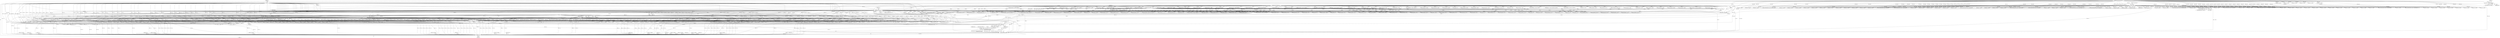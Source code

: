 digraph "0_qemu_30663fd26c0307e414622c7a8607fbc04f92ec14@pointer" {
"1008892" [label="(Call,s->pc - pc_start)"];
"1000896" [label="(Call,s->pc++)"];
"1000656" [label="(Call,s->pc++)"];
"1000651" [label="(Call,cpu_ldub_code(env, s->pc))"];
"1000564" [label="(MethodParameterIn,CPUX86State *env)"];
"1000641" [label="(Call,s->pc - pc_start)"];
"1000589" [label="(Call,s->pc = pc_start)"];
"1000566" [label="(MethodParameterIn,target_ulong pc_start)"];
"1000874" [label="(Call,s->pc++)"];
"1000807" [label="(Call,s->pc++)"];
"1000790" [label="(Call,cpu_ldub_code(env, s->pc))"];
"1008496" [label="(Call,s->pc++)"];
"1001032" [label="(Call,s->pc++)"];
"1000846" [label="(Call,s->pc++)"];
"1008878" [label="(Call,pc_start - s->cs_base)"];
"1008891" [label="(Call,tcg_const_i32(s->pc - pc_start))"];
"1008883" [label="(Call,gen_helper_vmrun(cpu_env, tcg_const_i32(s->aflag - 1),\n                             tcg_const_i32(s->pc - pc_start)))"];
"1011821" [label="(Return,return s->pc;)"];
"1005899" [label="(Call,pc_start - s->cs_base)"];
"1000646" [label="(Literal,14)"];
"1005572" [label="(Call,pc_start - s->cs_base)"];
"1008885" [label="(Call,tcg_const_i32(s->aflag - 1))"];
"1008432" [label="(Call,gen_svm_check_intercept(s, pc_start, SVM_EXIT_TR_WRITE))"];
"1005800" [label="(Call,s->pc - s->cs_base)"];
"1007564" [label="(Call,pc_start - s->cs_base)"];
"1011836" [label="(Return,return s->pc;)"];
"1003365" [label="(Call,cpu_ldub_code(env, s->pc++))"];
"1010590" [label="(Call,gen_lea_modrm(env, s, modrm))"];
"1005632" [label="(Call,s->pc - s->cs_base)"];
"1011665" [label="(Call,cpu_ldub_code(env, s->pc++))"];
"1003932" [label="(Call,s->pc += 8)"];
"1002805" [label="(Call,cpu_ldub_code(env, s->pc++))"];
"1008884" [label="(Identifier,cpu_env)"];
"1010862" [label="(Call,pc_start - s->cs_base)"];
"1007702" [label="(Call,pc_start - s->cs_base)"];
"1005521" [label="(Call,s->pc - s->cs_base)"];
"1004394" [label="(Call,s->pc++)"];
"1003149" [label="(Call,cpu_ldub_code(env, s->pc++))"];
"1008502" [label="(Block,)"];
"1007790" [label="(Call,gen_lea_modrm(env, s, modrm))"];
"1002161" [label="(Call,s->pc - s->cs_base)"];
"1000649" [label="(Call,b = cpu_ldub_code(env, s->pc))"];
"1007761" [label="(Call,cpu_ldub_code(env, s->pc++))"];
"1003421" [label="(Call,gen_lea_modrm(env, s, modrm))"];
"1006556" [label="(Call,gen_svm_check_intercept(s, pc_start, SVM_EXIT_PUSHF))"];
"1003299" [label="(Call,s->pc - s->cs_base)"];
"1003635" [label="(Call,s->pc++)"];
"1002685" [label="(Call,s->pc++)"];
"1009740" [label="(Call,cpu_ldub_code(env, s->pc++))"];
"1010791" [label="(Call,pc_start - s->cs_base)"];
"1000872" [label="(Call,cpu_ldub_code(env, s->pc++))"];
"1003480" [label="(Call,gen_ldst_modrm(env, s, modrm, ot, OR_TMP0, 0))"];
"1008951" [label="(Call,pc_start - s->cs_base)"];
"1005754" [label="(Call,pc_start - s->cs_base)"];
"1011840" [label="(MethodReturn,static target_ulong)"];
"1008878" [label="(Call,pc_start - s->cs_base)"];
"1008896" [label="(Identifier,pc_start)"];
"1009054" [label="(Call,pc_start - s->cs_base)"];
"1008647" [label="(Call,s->pc - s->cs_base)"];
"1005744" [label="(Call,s->pc++)"];
"1008883" [label="(Call,gen_helper_vmrun(cpu_env, tcg_const_i32(s->aflag - 1),\n                             tcg_const_i32(s->pc - pc_start)))"];
"1007763" [label="(Call,s->pc++)"];
"1008810" [label="(Call,pc_start - s->cs_base)"];
"1003399" [label="(Call,s->pc++)"];
"1006386" [label="(Call,insn_get(env, s, ot))"];
"1000875" [label="(Call,s->pc)"];
"1003465" [label="(Call,cpu_ldub_code(env, s->pc++))"];
"1005627" [label="(Call,pc_start - s->cs_base)"];
"1000656" [label="(Call,s->pc++)"];
"1006609" [label="(Call,pc_start - s->cs_base)"];
"1006414" [label="(Call,s->pc - s->cs_base)"];
"1011821" [label="(Return,return s->pc;)"];
"1011108" [label="(Call,s->pc++)"];
"1006752" [label="(Call,s->pc - s->cs_base)"];
"1003495" [label="(Call,cpu_ldub_code(env, s->pc++))"];
"1005550" [label="(Call,pc_start - s->cs_base)"];
"1002504" [label="(Call,cpu_ldub_code(env, s->pc++))"];
"1006077" [label="(Call,s->pc += 2)"];
"1003467" [label="(Call,s->pc++)"];
"1006096" [label="(Call,pc_start - s->cs_base)"];
"1008497" [label="(Call,s->pc)"];
"1004176" [label="(Call,s->pc - s->cs_base)"];
"1005426" [label="(Call,pc_start - s->cs_base)"];
"1001032" [label="(Call,s->pc++)"];
"1003228" [label="(Call,cpu_ldub_code(env, s->pc++))"];
"1000782" [label="(Block,)"];
"1009889" [label="(Call,cpu_ldub_code(env, s->pc++))"];
"1010007" [label="(Call,s->pc++)"];
"1011070" [label="(Call,s->pc++)"];
"1000790" [label="(Call,cpu_ldub_code(env, s->pc))"];
"1008891" [label="(Call,tcg_const_i32(s->pc - pc_start))"];
"1004119" [label="(Call,s->pc++)"];
"1007025" [label="(Call,gen_lea_modrm_0(env, s, modrm))"];
"1008877" [label="(Call,gen_jmp_im(pc_start - s->cs_base))"];
"1006242" [label="(Call,insn_get(env, s, MO_16))"];
"1001030" [label="(Call,cpu_ldub_code(env, s->pc++))"];
"1008999" [label="(Call,pc_start - s->cs_base)"];
"1000566" [label="(MethodParameterIn,target_ulong pc_start)"];
"1000640" [label="(Call,s->pc - pc_start > 14)"];
"1009641" [label="(Call,cpu_ldub_code(env, s->pc++))"];
"1005678" [label="(Call,pc_start - s->cs_base)"];
"1000641" [label="(Call,s->pc - pc_start)"];
"1000564" [label="(MethodParameterIn,CPUX86State *env)"];
"1005945" [label="(Call,s->pc - s->cs_base)"];
"1003135" [label="(Call,insn_get(env, s, MO_8))"];
"1010370" [label="(Call,s->pc++)"];
"1003497" [label="(Call,s->pc++)"];
"1008056" [label="(Call,s->pc - s->cs_base)"];
"1002506" [label="(Call,s->pc++)"];
"1006148" [label="(Call,gen_svm_check_intercept(s, pc_start, SVM_EXIT_IRET))"];
"1008572" [label="(Call,pc_start - s->cs_base)"];
"1004272" [label="(Call,cpu_ldub_code(env, s->pc++))"];
"1008869" [label="(Call,pc_start - s->cs_base)"];
"1011370" [label="(Call,s->pc - s->cs_base)"];
"1008156" [label="(Call,s->pc - pc_start)"];
"1007514" [label="(Call,pc_start - s->cs_base)"];
"1011106" [label="(Call,cpu_ldub_code(env, s->pc++))"];
"1005817" [label="(Call,cpu_ldub_code(env, s->pc++))"];
"1008898" [label="(Literal,0)"];
"1007446" [label="(Call,s->pc++)"];
"1008235" [label="(Call,pc_start - s->cs_base)"];
"1009990" [label="(Call,gen_nop_modrm(env, s, modrm))"];
"1008893" [label="(Call,s->pc)"];
"1005466" [label="(Call,s->pc - s->cs_base)"];
"1010425" [label="(Call,gen_lea_modrm_0(env, s, modrm))"];
"1007273" [label="(Call,gen_ldst_modrm(env, s, modrm, ot, OR_TMP0, 0))"];
"1006337" [label="(Call,insn_get(env, s, MO_16))"];
"1010094" [label="(Call,gen_bndck(env, s, modrm, TCG_COND_GTU, notu))"];
"1008425" [label="(Call,pc_start - s->cs_base)"];
"1010517" [label="(Call,gen_bndck(env, s, modrm, TCG_COND_GTU, cpu_bndu[reg]))"];
"1001328" [label="(Call,insn_get(env, s, ot))"];
"1004144" [label="(Call,gen_lea_modrm(env, s, modrm))"];
"1000653" [label="(Call,s->pc)"];
"1003126" [label="(Call,insn_get(env, s, ot))"];
"1008259" [label="(Call,s->pc++)"];
"1004392" [label="(Call,cpu_ldub_code(env, s->pc++))"];
"1003427" [label="(Call,insn_get(env, s, ot))"];
"1002807" [label="(Call,s->pc++)"];
"1006208" [label="(Call,s->pc - s->cs_base)"];
"1010653" [label="(Call,gen_lea_modrm_0(env, s, modrm))"];
"1008225" [label="(Call,pc_start - s->cs_base)"];
"1003346" [label="(Call,s->pc - s->cs_base)"];
"1008376" [label="(Call,gen_svm_check_intercept(s, pc_start, SVM_EXIT_TR_READ))"];
"1001227" [label="(Call,insn_get(env, s, ot))"];
"1008351" [label="(Call,gen_ldst_modrm(env, s, modrm, MO_16, OR_TMP0, 0))"];
"1010882" [label="(Call,s->pc - s->cs_base)"];
"1003721" [label="(Call,gen_lea_modrm(env, s, modrm))"];
"1009096" [label="(Call,pc_start - s->cs_base)"];
"1003826" [label="(Call,insn_get(env, s, s->aflag))"];
"1010989" [label="(Call,s->pc - s->cs_base)"];
"1003740" [label="(Call,s->pc++)"];
"1011036" [label="(Call,gen_svm_check_intercept(s, pc_start, SVM_EXIT_WRITE_CR0))"];
"1011822" [label="(Call,s->pc)"];
"1004202" [label="(Call,s->pc++)"];
"1011769" [label="(Call,gen_ldst_modrm(env, s, modrm, ot, OR_TMP0, 0))"];
"1011068" [label="(Call,cpu_ldub_code(env, s->pc++))"];
"1009960" [label="(Call,s->pc++)"];
"1002974" [label="(Call,s->pc++)"];
"1001991" [label="(Call,cpu_ldub_code(env, s->pc++))"];
"1009105" [label="(Call,pc_start - s->cs_base)"];
"1011683" [label="(Call,gen_nop_modrm(env, s, modrm))"];
"1008006" [label="(Call,pc_start - s->cs_base)"];
"1010929" [label="(Call,s->pc++)"];
"1010233" [label="(Call,gen_lea_modrm_0(env, s, modrm))"];
"1008068" [label="(Call,pc_start - s->cs_base)"];
"1006591" [label="(Call,gen_svm_check_intercept(s, pc_start, SVM_EXIT_POPF))"];
"1004059" [label="(Call,gen_lea_modrm(env, s, modrm))"];
"1005702" [label="(Call,s->pc - s->cs_base)"];
"1008096" [label="(Call,pc_start - s->cs_base)"];
"1002553" [label="(Call,insn_get(env, s, ot))"];
"1007646" [label="(Call,gen_svm_check_intercept(s, pc_start, SVM_EXIT_ICEBP))"];
"1005606" [label="(Call,pc_start - s->cs_base)"];
"1003367" [label="(Call,s->pc++)"];
"1006983" [label="(Call,cpu_ldub_code(env, s->pc++))"];
"1009180" [label="(Call,pc_start - s->cs_base)"];
"1006534" [label="(Call,s->pc++)"];
"1010768" [label="(Call,cpu_ldub_code(env, s->pc++))"];
"1009770" [label="(Call,gen_lea_modrm(env, s, modrm))"];
"1008834" [label="(Call,s->pc - s->cs_base)"];
"1006248" [label="(Call,s->pc - s->cs_base)"];
"1006408" [label="(Call,insn_get(env, s, MO_8))"];
"1009742" [label="(Call,s->pc++)"];
"1004336" [label="(Call,s->pc++)"];
"1005577" [label="(Call,s->pc - s->cs_base)"];
"1000645" [label="(Identifier,pc_start)"];
"1008436" [label="(Call,gen_ldst_modrm(env, s, modrm, MO_16, OR_TMP0, 0))"];
"1007631" [label="(Call,pc_start - s->cs_base)"];
"1001338" [label="(Call,insn_get(env, s, MO_8))"];
"1007458" [label="(Call,pc_start - s->cs_base)"];
"1011667" [label="(Call,s->pc++)"];
"1008620" [label="(Call,s->pc - pc_start)"];
"1011043" [label="(Call,s->pc - s->cs_base)"];
"1001192" [label="(Call,gen_lea_modrm(env, s, modrm))"];
"1005555" [label="(Call,s->pc - s->cs_base)"];
"1003769" [label="(Call,gen_lea_modrm_0(env, s, modrm))"];
"1002972" [label="(Call,cpu_ldub_code(env, s->pc++))"];
"1009643" [label="(Call,s->pc++)"];
"1000661" [label="(Identifier,b)"];
"1005494" [label="(Call,pc_start - s->cs_base)"];
"1009996" [label="(Call,gen_nop_modrm(env, s, modrm))"];
"1010802" [label="(Call,s->pc++)"];
"1011000" [label="(Call,gen_svm_check_intercept(s, pc_start, SVM_EXIT_READ_DR0 + reg))"];
"1002335" [label="(Call,cpu_ldub_code(env, s->pc++))"];
"1003380" [label="(Call,gen_ldst_modrm(env, s, modrm, ot, reg, 1))"];
"1007889" [label="(Call,s->pc - s->cs_base)"];
"1003533" [label="(Call,s->pc - s->cs_base)"];
"1006879" [label="(Call,s->pc++)"];
"1007639" [label="(Call,s->pc - pc_start)"];
"1000585" [label="(Call,s->pc_start = s->pc = pc_start)"];
"1008243" [label="(Call,s->pc - pc_start)"];
"1001157" [label="(Call,cpu_ldub_code(env, s->pc++))"];
"1003817" [label="(Call,s->pc += 8)"];
"1002337" [label="(Call,s->pc++)"];
"1008462" [label="(Call,gen_ldst_modrm(env, s, modrm, MO_16, OR_TMP0, 0))"];
"1011812" [label="(Call,gen_sse(env, s, b, pc_start, rex_r))"];
"1003563" [label="(Call,s->pc++)"];
"1000791" [label="(Identifier,env)"];
"1008257" [label="(Call,cpu_ldub_code(env, s->pc++))"];
"1000897" [label="(Call,s->pc)"];
"1002570" [label="(Call,insn_get(env, s, MO_8))"];
"1002683" [label="(Call,cpu_ldub_code(env, s->pc++))"];
"1004334" [label="(Call,cpu_ldub_code(env, s->pc++))"];
"1000593" [label="(Identifier,pc_start)"];
"1008918" [label="(Call,pc_start - s->cs_base)"];
"1010167" [label="(Call,gen_lea_modrm(env, s, modrm))"];
"1008176" [label="(Call,pc_start - s->cs_base)"];
"1007652" [label="(Call,pc_start - s->cs_base)"];
"1003633" [label="(Call,cpu_ldub_code(env, s->pc++))"];
"1011740" [label="(Call,s->pc++)"];
"1008960" [label="(Call,pc_start - s->cs_base)"];
"1006327" [label="(Call,insn_get(env, s, MO_32))"];
"1004005" [label="(Call,cpu_ldub_code(env, s->pc++))"];
"1004200" [label="(Call,cpu_ldub_code(env, s->pc++))"];
"1008879" [label="(Identifier,pc_start)"];
"1005431" [label="(Call,s->pc - s->cs_base)"];
"1001993" [label="(Call,s->pc++)"];
"1000642" [label="(Call,s->pc)"];
"1010918" [label="(Call,pc_start - s->cs_base)"];
"1003596" [label="(Call,gen_ldst_modrm(env, s, modrm, ot, OR_TMP0, 1))"];
"1010055" [label="(Call,gen_bndck(env, s, modrm, TCG_COND_LTU, cpu_bndl[reg]))"];
"1007745" [label="(Call,pc_start - s->cs_base)"];
"1011704" [label="(Call,s->pc - s->cs_base)"];
"1008128" [label="(Call,pc_start - s->cs_base)"];
"1004007" [label="(Call,s->pc++)"];
"1008027" [label="(Call,pc_start - s->cs_base)"];
"1000813" [label="(Identifier,prefixes)"];
"1011738" [label="(Call,cpu_ldub_code(env, s->pc++))"];
"1009904" [label="(Call,gen_ldst_modrm(env, s, modrm, MO_16, OR_TMP0, 0))"];
"1011689" [label="(Call,gen_svm_check_intercept(s, pc_start, SVM_EXIT_RSM))"];
"1006574" [label="(Call,pc_start - s->cs_base)"];
"1006031" [label="(Call,s->pc += 2)"];
"1008311" [label="(Call,gen_ldst_modrm(env, s, modrm, ot, OR_TMP0, 1))"];
"1000792" [label="(Call,s->pc)"];
"1005461" [label="(Call,pc_start - s->cs_base)"];
"1011828" [label="(Return,return s->pc;)"];
"1008880" [label="(Call,s->cs_base)"];
"1005499" [label="(Call,s->pc - s->cs_base)"];
"1001077" [label="(Call,s->pc++)"];
"1005829" [label="(Call,pc_start - s->cs_base)"];
"1000657" [label="(Call,s->pc)"];
"1006392" [label="(Call,insn_get(env, s, MO_16))"];
"1008612" [label="(Call,pc_start - s->cs_base)"];
"1005819" [label="(Call,s->pc++)"];
"1010927" [label="(Call,cpu_ldub_code(env, s->pc++))"];
"1007681" [label="(Call,pc_start - s->cs_base)"];
"1003738" [label="(Call,cpu_ldub_code(env, s->pc++))"];
"1005968" [label="(Call,pc_start - s->cs_base)"];
"1005742" [label="(Call,cpu_ldub_code(env, s->pc++))"];
"1010759" [label="(Call,gen_nop_modrm(env, s, modrm))"];
"1007610" [label="(Call,pc_start - s->cs_base)"];
"1007996" [label="(Call,pc_start - s->cs_base)"];
"1010368" [label="(Call,cpu_ldub_code(env, s->pc++))"];
"1002220" [label="(Call,s->pc - s->cs_base)"];
"1010800" [label="(Call,cpu_ldub_code(env, s->pc++))"];
"1006343" [label="(Call,s->pc - s->cs_base)"];
"1009495" [label="(Call,s->pc - s->cs_base)"];
"1001390" [label="(Call,cpu_ldub_code(env, s->pc++))"];
"1007550" [label="(Call,pc_start - s->cs_base)"];
"1006940" [label="(Call,cpu_ldub_code(env, s->pc++))"];
"1006015" [label="(Call,s->pc - s->cs_base)"];
"1005516" [label="(Call,pc_start - s->cs_base)"];
"1007730" [label="(Call,s->pc - s->cs_base)"];
"1000808" [label="(Call,s->pc)"];
"1000788" [label="(Call,vex2 = cpu_ldub_code(env, s->pc))"];
"1006501" [label="(Call,s->pc++)"];
"1011095" [label="(Call,gen_ldst_modrm(env, s, modrm, ot, reg, 1))"];
"1007883" [label="(Call,insn_get(env, s, MO_8))"];
"1002083" [label="(Call,gen_lea_modrm(env, s, modrm))"];
"1000651" [label="(Call,cpu_ldub_code(env, s->pc))"];
"1006072" [label="(Call,cpu_ldsw_code(env, s->pc))"];
"1001392" [label="(Call,s->pc++)"];
"1001110" [label="(Call,gen_lea_modrm(env, s, modrm))"];
"1002858" [label="(Call,gen_lea_modrm(env, s, modrm))"];
"1001467" [label="(Call,insn_get(env, s, ot))"];
"1001159" [label="(Call,s->pc++)"];
"1009694" [label="(Call,gen_lea_modrm(env, s, modrm))"];
"1003812" [label="(Call,cpu_ldq_code(env, s->pc))"];
"1000652" [label="(Identifier,env)"];
"1010774" [label="(Call,gen_nop_modrm(env, s, modrm))"];
"1003009" [label="(Call,gen_lea_modrm(env, s, modrm))"];
"1008347" [label="(Call,gen_svm_check_intercept(s, pc_start, SVM_EXIT_LDTR_WRITE))"];
"1009620" [label="(Call,gen_svm_check_intercept(s, pc_start, (b & 2) ? SVM_EXIT_INVD : SVM_EXIT_WBINVD))"];
"1006877" [label="(Call,cpu_ldub_code(env, s->pc++))"];
"1003517" [label="(Call,gen_ldst_modrm(env, s, modrm, MO_16, OR_TMP0, 0))"];
"1001307" [label="(Call,gen_lea_modrm(env, s, modrm))"];
"1009613" [label="(Call,pc_start - s->cs_base)"];
"1002377" [label="(Call,insn_get(env, s, ot))"];
"1006183" [label="(Call,pc_start - s->cs_base)"];
"1002350" [label="(Call,gen_ldst_modrm(env, s, modrm, ot, OR_TMP0, 0))"];
"1007444" [label="(Call,cpu_ldub_code(env, s->pc++))"];
"1010971" [label="(Call,gen_svm_check_intercept(s, pc_start, SVM_EXIT_WRITE_DR0 + reg))"];
"1009063" [label="(Call,pc_start - s->cs_base)"];
"1003151" [label="(Call,s->pc++)"];
"1008396" [label="(Call,gen_ldst_modrm(env, s, modrm, ot, OR_TMP0, 1))"];
"1006232" [label="(Call,insn_get(env, s, MO_32))"];
"1001434" [label="(Call,gen_lea_modrm(env, s, modrm))"];
"1007258" [label="(Call,cpu_ldub_code(env, s->pc++))"];
"1003216" [label="(Call,cpu_lduw_code(env, s->pc))"];
"1003230" [label="(Call,s->pc++)"];
"1007600" [label="(Call,pc_start - s->cs_base)"];
"1005391" [label="(Call,pc_start - s->cs_base)"];
"1007615" [label="(Call,s->pc - s->cs_base)"];
"1000847" [label="(Call,s->pc)"];
"1009453" [label="(Call,s->pc - s->cs_base)"];
"1008496" [label="(Call,s->pc++)"];
"1010005" [label="(Call,cpu_ldub_code(env, s->pc++))"];
"1000807" [label="(Call,s->pc++)"];
"1009520" [label="(Call,pc_start - s->cs_base)"];
"1010360" [label="(Call,gen_nop_modrm(env, s, modrm))"];
"1006942" [label="(Call,s->pc++)"];
"1000894" [label="(Call,cpu_ldub_code(env, s->pc++))"];
"1008676" [label="(Call,s->pc - s->cs_base)"];
"1000874" [label="(Call,s->pc++)"];
"1006470" [label="(Call,s->pc - s->cs_base)"];
"1001033" [label="(Call,s->pc)"];
"1004274" [label="(Call,s->pc++)"];
"1002539" [label="(Call,gen_ldst_modrm(env, s, modrm, ot, OR_TMP0, 0))"];
"1002898" [label="(Call,gen_lea_modrm(env, s, modrm))"];
"1008340" [label="(Call,pc_start - s->cs_base)"];
"1006300" [label="(Call,insn_get(env, s, ot))"];
"1003561" [label="(Call,cpu_ldub_code(env, s->pc++))"];
"1008494" [label="(Call,cpu_ldub_code(env, s->pc++))"];
"1002740" [label="(Call,gen_lea_modrm(env, s, modrm))"];
"1004117" [label="(Call,cpu_ldub_code(env, s->pc++))"];
"1001075" [label="(Call,cpu_ldub_code(env, s->pc++))"];
"1002241" [label="(Call,s->pc - s->cs_base)"];
"1002302" [label="(Call,s->pc - s->cs_base)"];
"1000567" [label="(Block,)"];
"1005396" [label="(Call,s->pc - s->cs_base)"];
"1000896" [label="(Call,s->pc++)"];
"1007482" [label="(Call,s->pc++)"];
"1001260" [label="(Call,s->pc++)"];
"1003397" [label="(Call,cpu_ldub_code(env, s->pc++))"];
"1007522" [label="(Call,s->pc - pc_start)"];
"1004369" [label="(Call,gen_lea_modrm(env, s, modrm))"];
"1008291" [label="(Call,gen_svm_check_intercept(s, pc_start, SVM_EXIT_LDTR_READ))"];
"1000846" [label="(Call,s->pc++)"];
"1006026" [label="(Call,cpu_ldsw_code(env, s->pc))"];
"1006306" [label="(Call,insn_get(env, s, MO_16))"];
"1003040" [label="(Call,gen_lea_modrm(env, s, modrm))"];
"1007580" [label="(Call,cpu_ldub_code(env, s->pc++))"];
"1011833" [label="(Call,gen_unknown_opcode(env, s))"];
"1005876" [label="(Call,s->pc - s->cs_base)"];
"1009891" [label="(Call,s->pc++)"];
"1005725" [label="(Call,s->pc - s->cs_base)"];
"1009590" [label="(Call,s->pc - s->cs_base)"];
"1010770" [label="(Call,s->pc++)"];
"1007260" [label="(Call,s->pc++)"];
"1009561" [label="(Call,pc_start - s->cs_base)"];
"1000589" [label="(Call,s->pc = pc_start)"];
"1009171" [label="(Call,pc_start - s->cs_base)"];
"1009138" [label="(Call,pc_start - s->cs_base)"];
"1005655" [label="(Call,s->pc - s->cs_base)"];
"1008148" [label="(Call,pc_start - s->cs_base)"];
"1009958" [label="(Call,cpu_ldub_code(env, s->pc++))"];
"1009008" [label="(Call,pc_start - s->cs_base)"];
"1011029" [label="(Call,pc_start - s->cs_base)"];
"1007582" [label="(Call,s->pc++)"];
"1005697" [label="(Call,pc_start - s->cs_base)"];
"1008892" [label="(Call,s->pc - pc_start)"];
"1004440" [label="(Call,s->pc++)"];
"1001258" [label="(Call,cpu_ldub_code(env, s->pc++))"];
"1007480" [label="(Call,cpu_ldub_code(env, s->pc++))"];
"1008206" [label="(Call,pc_start - s->cs_base)"];
"1006985" [label="(Call,s->pc++)"];
"1007569" [label="(Call,s->pc - s->cs_base)"];
"1004235" [label="(Call,gen_lea_modrm(env, s, modrm))"];
"1000844" [label="(Call,cpu_ldub_code(env, s->pc++))"];
"1006915" [label="(Call,gen_lea_modrm(env, s, modrm))"];
"1000590" [label="(Call,s->pc)"];
"1003195" [label="(Call,gen_ldst_modrm(env, s, modrm, ot, OR_TMP0, 1))"];
"1008892" -> "1008891"  [label="AST: "];
"1008892" -> "1008896"  [label="CFG: "];
"1008893" -> "1008892"  [label="AST: "];
"1008896" -> "1008892"  [label="AST: "];
"1008891" -> "1008892"  [label="CFG: "];
"1008892" -> "1011840"  [label="DDG: s->pc"];
"1008892" -> "1011840"  [label="DDG: pc_start"];
"1008892" -> "1008891"  [label="DDG: s->pc"];
"1008892" -> "1008891"  [label="DDG: pc_start"];
"1000896" -> "1008892"  [label="DDG: s->pc"];
"1000790" -> "1008892"  [label="DDG: s->pc"];
"1008496" -> "1008892"  [label="DDG: s->pc"];
"1001032" -> "1008892"  [label="DDG: s->pc"];
"1000656" -> "1008892"  [label="DDG: s->pc"];
"1000874" -> "1008892"  [label="DDG: s->pc"];
"1000846" -> "1008892"  [label="DDG: s->pc"];
"1008878" -> "1008892"  [label="DDG: pc_start"];
"1000566" -> "1008892"  [label="DDG: pc_start"];
"1008892" -> "1011821"  [label="DDG: s->pc"];
"1000896" -> "1000894"  [label="AST: "];
"1000896" -> "1000897"  [label="CFG: "];
"1000897" -> "1000896"  [label="AST: "];
"1000894" -> "1000896"  [label="CFG: "];
"1000896" -> "1011840"  [label="DDG: s->pc"];
"1000896" -> "1000894"  [label="DDG: s->pc"];
"1000656" -> "1000896"  [label="DDG: s->pc"];
"1000874" -> "1000896"  [label="DDG: s->pc"];
"1000896" -> "1001032"  [label="DDG: s->pc"];
"1000896" -> "1001077"  [label="DDG: s->pc"];
"1000896" -> "1001159"  [label="DDG: s->pc"];
"1000896" -> "1001260"  [label="DDG: s->pc"];
"1000896" -> "1001392"  [label="DDG: s->pc"];
"1000896" -> "1001993"  [label="DDG: s->pc"];
"1000896" -> "1002161"  [label="DDG: s->pc"];
"1000896" -> "1002220"  [label="DDG: s->pc"];
"1000896" -> "1002241"  [label="DDG: s->pc"];
"1000896" -> "1002302"  [label="DDG: s->pc"];
"1000896" -> "1002337"  [label="DDG: s->pc"];
"1000896" -> "1002506"  [label="DDG: s->pc"];
"1000896" -> "1002685"  [label="DDG: s->pc"];
"1000896" -> "1002807"  [label="DDG: s->pc"];
"1000896" -> "1002974"  [label="DDG: s->pc"];
"1000896" -> "1003151"  [label="DDG: s->pc"];
"1000896" -> "1003216"  [label="DDG: s->pc"];
"1000896" -> "1003299"  [label="DDG: s->pc"];
"1000896" -> "1003346"  [label="DDG: s->pc"];
"1000896" -> "1003367"  [label="DDG: s->pc"];
"1000896" -> "1003399"  [label="DDG: s->pc"];
"1000896" -> "1003467"  [label="DDG: s->pc"];
"1000896" -> "1003497"  [label="DDG: s->pc"];
"1000896" -> "1003563"  [label="DDG: s->pc"];
"1000896" -> "1003635"  [label="DDG: s->pc"];
"1000896" -> "1003740"  [label="DDG: s->pc"];
"1000896" -> "1003812"  [label="DDG: s->pc"];
"1000896" -> "1004007"  [label="DDG: s->pc"];
"1000896" -> "1004119"  [label="DDG: s->pc"];
"1000896" -> "1004202"  [label="DDG: s->pc"];
"1000896" -> "1004336"  [label="DDG: s->pc"];
"1000896" -> "1005396"  [label="DDG: s->pc"];
"1000896" -> "1005431"  [label="DDG: s->pc"];
"1000896" -> "1005466"  [label="DDG: s->pc"];
"1000896" -> "1005499"  [label="DDG: s->pc"];
"1000896" -> "1005521"  [label="DDG: s->pc"];
"1000896" -> "1005555"  [label="DDG: s->pc"];
"1000896" -> "1005577"  [label="DDG: s->pc"];
"1000896" -> "1005632"  [label="DDG: s->pc"];
"1000896" -> "1005655"  [label="DDG: s->pc"];
"1000896" -> "1005702"  [label="DDG: s->pc"];
"1000896" -> "1005725"  [label="DDG: s->pc"];
"1000896" -> "1005744"  [label="DDG: s->pc"];
"1000896" -> "1005819"  [label="DDG: s->pc"];
"1000896" -> "1005945"  [label="DDG: s->pc"];
"1000896" -> "1006015"  [label="DDG: s->pc"];
"1000896" -> "1006026"  [label="DDG: s->pc"];
"1000896" -> "1006072"  [label="DDG: s->pc"];
"1000896" -> "1006208"  [label="DDG: s->pc"];
"1000896" -> "1006248"  [label="DDG: s->pc"];
"1000896" -> "1006343"  [label="DDG: s->pc"];
"1000896" -> "1006414"  [label="DDG: s->pc"];
"1000896" -> "1006752"  [label="DDG: s->pc"];
"1000896" -> "1006879"  [label="DDG: s->pc"];
"1000896" -> "1006985"  [label="DDG: s->pc"];
"1000896" -> "1007260"  [label="DDG: s->pc"];
"1000896" -> "1007446"  [label="DDG: s->pc"];
"1000896" -> "1007482"  [label="DDG: s->pc"];
"1000896" -> "1007522"  [label="DDG: s->pc"];
"1000896" -> "1007569"  [label="DDG: s->pc"];
"1000896" -> "1007582"  [label="DDG: s->pc"];
"1000896" -> "1007639"  [label="DDG: s->pc"];
"1000896" -> "1007730"  [label="DDG: s->pc"];
"1000896" -> "1007763"  [label="DDG: s->pc"];
"1000896" -> "1007889"  [label="DDG: s->pc"];
"1000896" -> "1008056"  [label="DDG: s->pc"];
"1000896" -> "1008156"  [label="DDG: s->pc"];
"1000896" -> "1008243"  [label="DDG: s->pc"];
"1000896" -> "1008259"  [label="DDG: s->pc"];
"1000896" -> "1008496"  [label="DDG: s->pc"];
"1000896" -> "1008620"  [label="DDG: s->pc"];
"1000896" -> "1008647"  [label="DDG: s->pc"];
"1000896" -> "1008676"  [label="DDG: s->pc"];
"1000896" -> "1008834"  [label="DDG: s->pc"];
"1000896" -> "1009590"  [label="DDG: s->pc"];
"1000896" -> "1009643"  [label="DDG: s->pc"];
"1000896" -> "1009742"  [label="DDG: s->pc"];
"1000896" -> "1009891"  [label="DDG: s->pc"];
"1000896" -> "1009960"  [label="DDG: s->pc"];
"1000896" -> "1010007"  [label="DDG: s->pc"];
"1000896" -> "1010370"  [label="DDG: s->pc"];
"1000896" -> "1010770"  [label="DDG: s->pc"];
"1000896" -> "1010802"  [label="DDG: s->pc"];
"1000896" -> "1010882"  [label="DDG: s->pc"];
"1000896" -> "1010929"  [label="DDG: s->pc"];
"1000896" -> "1011043"  [label="DDG: s->pc"];
"1000896" -> "1011070"  [label="DDG: s->pc"];
"1000896" -> "1011108"  [label="DDG: s->pc"];
"1000896" -> "1011667"  [label="DDG: s->pc"];
"1000896" -> "1011704"  [label="DDG: s->pc"];
"1000896" -> "1011740"  [label="DDG: s->pc"];
"1000896" -> "1011821"  [label="DDG: s->pc"];
"1000896" -> "1011828"  [label="DDG: s->pc"];
"1000896" -> "1011836"  [label="DDG: s->pc"];
"1000656" -> "1000567"  [label="AST: "];
"1000656" -> "1000657"  [label="CFG: "];
"1000657" -> "1000656"  [label="AST: "];
"1000661" -> "1000656"  [label="CFG: "];
"1000656" -> "1011840"  [label="DDG: s->pc"];
"1000656" -> "1000641"  [label="DDG: s->pc"];
"1000651" -> "1000656"  [label="DDG: s->pc"];
"1000656" -> "1000790"  [label="DDG: s->pc"];
"1000656" -> "1001032"  [label="DDG: s->pc"];
"1000656" -> "1001077"  [label="DDG: s->pc"];
"1000656" -> "1001159"  [label="DDG: s->pc"];
"1000656" -> "1001260"  [label="DDG: s->pc"];
"1000656" -> "1001392"  [label="DDG: s->pc"];
"1000656" -> "1001993"  [label="DDG: s->pc"];
"1000656" -> "1002161"  [label="DDG: s->pc"];
"1000656" -> "1002220"  [label="DDG: s->pc"];
"1000656" -> "1002241"  [label="DDG: s->pc"];
"1000656" -> "1002302"  [label="DDG: s->pc"];
"1000656" -> "1002337"  [label="DDG: s->pc"];
"1000656" -> "1002506"  [label="DDG: s->pc"];
"1000656" -> "1002685"  [label="DDG: s->pc"];
"1000656" -> "1002807"  [label="DDG: s->pc"];
"1000656" -> "1002974"  [label="DDG: s->pc"];
"1000656" -> "1003151"  [label="DDG: s->pc"];
"1000656" -> "1003216"  [label="DDG: s->pc"];
"1000656" -> "1003299"  [label="DDG: s->pc"];
"1000656" -> "1003346"  [label="DDG: s->pc"];
"1000656" -> "1003367"  [label="DDG: s->pc"];
"1000656" -> "1003399"  [label="DDG: s->pc"];
"1000656" -> "1003467"  [label="DDG: s->pc"];
"1000656" -> "1003497"  [label="DDG: s->pc"];
"1000656" -> "1003563"  [label="DDG: s->pc"];
"1000656" -> "1003635"  [label="DDG: s->pc"];
"1000656" -> "1003740"  [label="DDG: s->pc"];
"1000656" -> "1003812"  [label="DDG: s->pc"];
"1000656" -> "1004007"  [label="DDG: s->pc"];
"1000656" -> "1004119"  [label="DDG: s->pc"];
"1000656" -> "1004202"  [label="DDG: s->pc"];
"1000656" -> "1004336"  [label="DDG: s->pc"];
"1000656" -> "1005396"  [label="DDG: s->pc"];
"1000656" -> "1005431"  [label="DDG: s->pc"];
"1000656" -> "1005466"  [label="DDG: s->pc"];
"1000656" -> "1005499"  [label="DDG: s->pc"];
"1000656" -> "1005521"  [label="DDG: s->pc"];
"1000656" -> "1005555"  [label="DDG: s->pc"];
"1000656" -> "1005577"  [label="DDG: s->pc"];
"1000656" -> "1005632"  [label="DDG: s->pc"];
"1000656" -> "1005655"  [label="DDG: s->pc"];
"1000656" -> "1005702"  [label="DDG: s->pc"];
"1000656" -> "1005725"  [label="DDG: s->pc"];
"1000656" -> "1005744"  [label="DDG: s->pc"];
"1000656" -> "1005819"  [label="DDG: s->pc"];
"1000656" -> "1005945"  [label="DDG: s->pc"];
"1000656" -> "1006015"  [label="DDG: s->pc"];
"1000656" -> "1006026"  [label="DDG: s->pc"];
"1000656" -> "1006072"  [label="DDG: s->pc"];
"1000656" -> "1006208"  [label="DDG: s->pc"];
"1000656" -> "1006248"  [label="DDG: s->pc"];
"1000656" -> "1006343"  [label="DDG: s->pc"];
"1000656" -> "1006414"  [label="DDG: s->pc"];
"1000656" -> "1006752"  [label="DDG: s->pc"];
"1000656" -> "1006879"  [label="DDG: s->pc"];
"1000656" -> "1006985"  [label="DDG: s->pc"];
"1000656" -> "1007260"  [label="DDG: s->pc"];
"1000656" -> "1007446"  [label="DDG: s->pc"];
"1000656" -> "1007482"  [label="DDG: s->pc"];
"1000656" -> "1007522"  [label="DDG: s->pc"];
"1000656" -> "1007569"  [label="DDG: s->pc"];
"1000656" -> "1007582"  [label="DDG: s->pc"];
"1000656" -> "1007639"  [label="DDG: s->pc"];
"1000656" -> "1007730"  [label="DDG: s->pc"];
"1000656" -> "1007763"  [label="DDG: s->pc"];
"1000656" -> "1007889"  [label="DDG: s->pc"];
"1000656" -> "1008056"  [label="DDG: s->pc"];
"1000656" -> "1008156"  [label="DDG: s->pc"];
"1000656" -> "1008243"  [label="DDG: s->pc"];
"1000656" -> "1008259"  [label="DDG: s->pc"];
"1000656" -> "1008496"  [label="DDG: s->pc"];
"1000656" -> "1008620"  [label="DDG: s->pc"];
"1000656" -> "1008647"  [label="DDG: s->pc"];
"1000656" -> "1008676"  [label="DDG: s->pc"];
"1000656" -> "1008834"  [label="DDG: s->pc"];
"1000656" -> "1009590"  [label="DDG: s->pc"];
"1000656" -> "1009643"  [label="DDG: s->pc"];
"1000656" -> "1009742"  [label="DDG: s->pc"];
"1000656" -> "1009891"  [label="DDG: s->pc"];
"1000656" -> "1009960"  [label="DDG: s->pc"];
"1000656" -> "1010007"  [label="DDG: s->pc"];
"1000656" -> "1010370"  [label="DDG: s->pc"];
"1000656" -> "1010770"  [label="DDG: s->pc"];
"1000656" -> "1010802"  [label="DDG: s->pc"];
"1000656" -> "1010882"  [label="DDG: s->pc"];
"1000656" -> "1010929"  [label="DDG: s->pc"];
"1000656" -> "1011043"  [label="DDG: s->pc"];
"1000656" -> "1011070"  [label="DDG: s->pc"];
"1000656" -> "1011108"  [label="DDG: s->pc"];
"1000656" -> "1011667"  [label="DDG: s->pc"];
"1000656" -> "1011704"  [label="DDG: s->pc"];
"1000656" -> "1011740"  [label="DDG: s->pc"];
"1000656" -> "1011821"  [label="DDG: s->pc"];
"1000656" -> "1011828"  [label="DDG: s->pc"];
"1000656" -> "1011836"  [label="DDG: s->pc"];
"1000651" -> "1000649"  [label="AST: "];
"1000651" -> "1000653"  [label="CFG: "];
"1000652" -> "1000651"  [label="AST: "];
"1000653" -> "1000651"  [label="AST: "];
"1000649" -> "1000651"  [label="CFG: "];
"1000651" -> "1011840"  [label="DDG: env"];
"1000651" -> "1000649"  [label="DDG: env"];
"1000651" -> "1000649"  [label="DDG: s->pc"];
"1000564" -> "1000651"  [label="DDG: env"];
"1000641" -> "1000651"  [label="DDG: s->pc"];
"1000651" -> "1000790"  [label="DDG: env"];
"1000651" -> "1000894"  [label="DDG: env"];
"1000651" -> "1001030"  [label="DDG: env"];
"1000651" -> "1001075"  [label="DDG: env"];
"1000651" -> "1001157"  [label="DDG: env"];
"1000651" -> "1001227"  [label="DDG: env"];
"1000651" -> "1001258"  [label="DDG: env"];
"1000651" -> "1001328"  [label="DDG: env"];
"1000651" -> "1001338"  [label="DDG: env"];
"1000651" -> "1001390"  [label="DDG: env"];
"1000651" -> "1001467"  [label="DDG: env"];
"1000651" -> "1001991"  [label="DDG: env"];
"1000651" -> "1002335"  [label="DDG: env"];
"1000651" -> "1002377"  [label="DDG: env"];
"1000651" -> "1002504"  [label="DDG: env"];
"1000651" -> "1002683"  [label="DDG: env"];
"1000651" -> "1002805"  [label="DDG: env"];
"1000651" -> "1002972"  [label="DDG: env"];
"1000651" -> "1003126"  [label="DDG: env"];
"1000651" -> "1003135"  [label="DDG: env"];
"1000651" -> "1003149"  [label="DDG: env"];
"1000651" -> "1003216"  [label="DDG: env"];
"1000651" -> "1003365"  [label="DDG: env"];
"1000651" -> "1003397"  [label="DDG: env"];
"1000651" -> "1003465"  [label="DDG: env"];
"1000651" -> "1003495"  [label="DDG: env"];
"1000651" -> "1003561"  [label="DDG: env"];
"1000651" -> "1003633"  [label="DDG: env"];
"1000651" -> "1003738"  [label="DDG: env"];
"1000651" -> "1003812"  [label="DDG: env"];
"1000651" -> "1003826"  [label="DDG: env"];
"1000651" -> "1004005"  [label="DDG: env"];
"1000651" -> "1004117"  [label="DDG: env"];
"1000651" -> "1004200"  [label="DDG: env"];
"1000651" -> "1004334"  [label="DDG: env"];
"1000651" -> "1005742"  [label="DDG: env"];
"1000651" -> "1005817"  [label="DDG: env"];
"1000651" -> "1006026"  [label="DDG: env"];
"1000651" -> "1006072"  [label="DDG: env"];
"1000651" -> "1006232"  [label="DDG: env"];
"1000651" -> "1006242"  [label="DDG: env"];
"1000651" -> "1006300"  [label="DDG: env"];
"1000651" -> "1006327"  [label="DDG: env"];
"1000651" -> "1006337"  [label="DDG: env"];
"1000651" -> "1006386"  [label="DDG: env"];
"1000651" -> "1006408"  [label="DDG: env"];
"1000651" -> "1006877"  [label="DDG: env"];
"1000651" -> "1006983"  [label="DDG: env"];
"1000651" -> "1007258"  [label="DDG: env"];
"1000651" -> "1007444"  [label="DDG: env"];
"1000651" -> "1007480"  [label="DDG: env"];
"1000651" -> "1007580"  [label="DDG: env"];
"1000651" -> "1007761"  [label="DDG: env"];
"1000651" -> "1007883"  [label="DDG: env"];
"1000651" -> "1008257"  [label="DDG: env"];
"1000651" -> "1008311"  [label="DDG: env"];
"1000651" -> "1008351"  [label="DDG: env"];
"1000651" -> "1008396"  [label="DDG: env"];
"1000651" -> "1008436"  [label="DDG: env"];
"1000651" -> "1008462"  [label="DDG: env"];
"1000651" -> "1008494"  [label="DDG: env"];
"1000651" -> "1009641"  [label="DDG: env"];
"1000651" -> "1009740"  [label="DDG: env"];
"1000651" -> "1009889"  [label="DDG: env"];
"1000651" -> "1009958"  [label="DDG: env"];
"1000651" -> "1009990"  [label="DDG: env"];
"1000651" -> "1009996"  [label="DDG: env"];
"1000651" -> "1010005"  [label="DDG: env"];
"1000651" -> "1010368"  [label="DDG: env"];
"1000651" -> "1010768"  [label="DDG: env"];
"1000651" -> "1010800"  [label="DDG: env"];
"1000651" -> "1010927"  [label="DDG: env"];
"1000651" -> "1011068"  [label="DDG: env"];
"1000651" -> "1011106"  [label="DDG: env"];
"1000651" -> "1011665"  [label="DDG: env"];
"1000651" -> "1011738"  [label="DDG: env"];
"1000651" -> "1011812"  [label="DDG: env"];
"1000651" -> "1011833"  [label="DDG: env"];
"1000564" -> "1000563"  [label="AST: "];
"1000564" -> "1011840"  [label="DDG: env"];
"1000564" -> "1000790"  [label="DDG: env"];
"1000564" -> "1000844"  [label="DDG: env"];
"1000564" -> "1000872"  [label="DDG: env"];
"1000564" -> "1000894"  [label="DDG: env"];
"1000564" -> "1001030"  [label="DDG: env"];
"1000564" -> "1001075"  [label="DDG: env"];
"1000564" -> "1001110"  [label="DDG: env"];
"1000564" -> "1001157"  [label="DDG: env"];
"1000564" -> "1001192"  [label="DDG: env"];
"1000564" -> "1001227"  [label="DDG: env"];
"1000564" -> "1001258"  [label="DDG: env"];
"1000564" -> "1001307"  [label="DDG: env"];
"1000564" -> "1001328"  [label="DDG: env"];
"1000564" -> "1001338"  [label="DDG: env"];
"1000564" -> "1001390"  [label="DDG: env"];
"1000564" -> "1001434"  [label="DDG: env"];
"1000564" -> "1001467"  [label="DDG: env"];
"1000564" -> "1001991"  [label="DDG: env"];
"1000564" -> "1002083"  [label="DDG: env"];
"1000564" -> "1002335"  [label="DDG: env"];
"1000564" -> "1002350"  [label="DDG: env"];
"1000564" -> "1002377"  [label="DDG: env"];
"1000564" -> "1002504"  [label="DDG: env"];
"1000564" -> "1002539"  [label="DDG: env"];
"1000564" -> "1002553"  [label="DDG: env"];
"1000564" -> "1002570"  [label="DDG: env"];
"1000564" -> "1002683"  [label="DDG: env"];
"1000564" -> "1002740"  [label="DDG: env"];
"1000564" -> "1002805"  [label="DDG: env"];
"1000564" -> "1002858"  [label="DDG: env"];
"1000564" -> "1002898"  [label="DDG: env"];
"1000564" -> "1002972"  [label="DDG: env"];
"1000564" -> "1003009"  [label="DDG: env"];
"1000564" -> "1003040"  [label="DDG: env"];
"1000564" -> "1003126"  [label="DDG: env"];
"1000564" -> "1003135"  [label="DDG: env"];
"1000564" -> "1003149"  [label="DDG: env"];
"1000564" -> "1003195"  [label="DDG: env"];
"1000564" -> "1003216"  [label="DDG: env"];
"1000564" -> "1003228"  [label="DDG: env"];
"1000564" -> "1003365"  [label="DDG: env"];
"1000564" -> "1003380"  [label="DDG: env"];
"1000564" -> "1003397"  [label="DDG: env"];
"1000564" -> "1003421"  [label="DDG: env"];
"1000564" -> "1003427"  [label="DDG: env"];
"1000564" -> "1003465"  [label="DDG: env"];
"1000564" -> "1003480"  [label="DDG: env"];
"1000564" -> "1003495"  [label="DDG: env"];
"1000564" -> "1003517"  [label="DDG: env"];
"1000564" -> "1003561"  [label="DDG: env"];
"1000564" -> "1003596"  [label="DDG: env"];
"1000564" -> "1003633"  [label="DDG: env"];
"1000564" -> "1003721"  [label="DDG: env"];
"1000564" -> "1003738"  [label="DDG: env"];
"1000564" -> "1003769"  [label="DDG: env"];
"1000564" -> "1003812"  [label="DDG: env"];
"1000564" -> "1003826"  [label="DDG: env"];
"1000564" -> "1004005"  [label="DDG: env"];
"1000564" -> "1004059"  [label="DDG: env"];
"1000564" -> "1004117"  [label="DDG: env"];
"1000564" -> "1004144"  [label="DDG: env"];
"1000564" -> "1004200"  [label="DDG: env"];
"1000564" -> "1004235"  [label="DDG: env"];
"1000564" -> "1004272"  [label="DDG: env"];
"1000564" -> "1004334"  [label="DDG: env"];
"1000564" -> "1004369"  [label="DDG: env"];
"1000564" -> "1004392"  [label="DDG: env"];
"1000564" -> "1005742"  [label="DDG: env"];
"1000564" -> "1005817"  [label="DDG: env"];
"1000564" -> "1006026"  [label="DDG: env"];
"1000564" -> "1006072"  [label="DDG: env"];
"1000564" -> "1006232"  [label="DDG: env"];
"1000564" -> "1006242"  [label="DDG: env"];
"1000564" -> "1006300"  [label="DDG: env"];
"1000564" -> "1006306"  [label="DDG: env"];
"1000564" -> "1006327"  [label="DDG: env"];
"1000564" -> "1006337"  [label="DDG: env"];
"1000564" -> "1006386"  [label="DDG: env"];
"1000564" -> "1006392"  [label="DDG: env"];
"1000564" -> "1006408"  [label="DDG: env"];
"1000564" -> "1006877"  [label="DDG: env"];
"1000564" -> "1006915"  [label="DDG: env"];
"1000564" -> "1006940"  [label="DDG: env"];
"1000564" -> "1006983"  [label="DDG: env"];
"1000564" -> "1007025"  [label="DDG: env"];
"1000564" -> "1007258"  [label="DDG: env"];
"1000564" -> "1007273"  [label="DDG: env"];
"1000564" -> "1007444"  [label="DDG: env"];
"1000564" -> "1007480"  [label="DDG: env"];
"1000564" -> "1007580"  [label="DDG: env"];
"1000564" -> "1007761"  [label="DDG: env"];
"1000564" -> "1007790"  [label="DDG: env"];
"1000564" -> "1007883"  [label="DDG: env"];
"1000564" -> "1008257"  [label="DDG: env"];
"1000564" -> "1008311"  [label="DDG: env"];
"1000564" -> "1008351"  [label="DDG: env"];
"1000564" -> "1008396"  [label="DDG: env"];
"1000564" -> "1008436"  [label="DDG: env"];
"1000564" -> "1008462"  [label="DDG: env"];
"1000564" -> "1008494"  [label="DDG: env"];
"1000564" -> "1009641"  [label="DDG: env"];
"1000564" -> "1009694"  [label="DDG: env"];
"1000564" -> "1009740"  [label="DDG: env"];
"1000564" -> "1009770"  [label="DDG: env"];
"1000564" -> "1009889"  [label="DDG: env"];
"1000564" -> "1009904"  [label="DDG: env"];
"1000564" -> "1009958"  [label="DDG: env"];
"1000564" -> "1009990"  [label="DDG: env"];
"1000564" -> "1009996"  [label="DDG: env"];
"1000564" -> "1010005"  [label="DDG: env"];
"1000564" -> "1010055"  [label="DDG: env"];
"1000564" -> "1010094"  [label="DDG: env"];
"1000564" -> "1010167"  [label="DDG: env"];
"1000564" -> "1010233"  [label="DDG: env"];
"1000564" -> "1010360"  [label="DDG: env"];
"1000564" -> "1010368"  [label="DDG: env"];
"1000564" -> "1010425"  [label="DDG: env"];
"1000564" -> "1010517"  [label="DDG: env"];
"1000564" -> "1010590"  [label="DDG: env"];
"1000564" -> "1010653"  [label="DDG: env"];
"1000564" -> "1010759"  [label="DDG: env"];
"1000564" -> "1010768"  [label="DDG: env"];
"1000564" -> "1010774"  [label="DDG: env"];
"1000564" -> "1010800"  [label="DDG: env"];
"1000564" -> "1010927"  [label="DDG: env"];
"1000564" -> "1011068"  [label="DDG: env"];
"1000564" -> "1011095"  [label="DDG: env"];
"1000564" -> "1011106"  [label="DDG: env"];
"1000564" -> "1011665"  [label="DDG: env"];
"1000564" -> "1011683"  [label="DDG: env"];
"1000564" -> "1011738"  [label="DDG: env"];
"1000564" -> "1011769"  [label="DDG: env"];
"1000564" -> "1011812"  [label="DDG: env"];
"1000564" -> "1011833"  [label="DDG: env"];
"1000641" -> "1000640"  [label="AST: "];
"1000641" -> "1000645"  [label="CFG: "];
"1000642" -> "1000641"  [label="AST: "];
"1000645" -> "1000641"  [label="AST: "];
"1000646" -> "1000641"  [label="CFG: "];
"1000641" -> "1011840"  [label="DDG: pc_start"];
"1000641" -> "1011840"  [label="DDG: s->pc"];
"1000641" -> "1000640"  [label="DDG: s->pc"];
"1000641" -> "1000640"  [label="DDG: pc_start"];
"1000589" -> "1000641"  [label="DDG: s->pc"];
"1000566" -> "1000641"  [label="DDG: pc_start"];
"1000641" -> "1005391"  [label="DDG: pc_start"];
"1000641" -> "1005426"  [label="DDG: pc_start"];
"1000641" -> "1005461"  [label="DDG: pc_start"];
"1000641" -> "1005494"  [label="DDG: pc_start"];
"1000641" -> "1005516"  [label="DDG: pc_start"];
"1000641" -> "1005550"  [label="DDG: pc_start"];
"1000641" -> "1005572"  [label="DDG: pc_start"];
"1000641" -> "1005606"  [label="DDG: pc_start"];
"1000641" -> "1005678"  [label="DDG: pc_start"];
"1000641" -> "1005754"  [label="DDG: pc_start"];
"1000641" -> "1005829"  [label="DDG: pc_start"];
"1000641" -> "1005899"  [label="DDG: pc_start"];
"1000641" -> "1005968"  [label="DDG: pc_start"];
"1000641" -> "1006096"  [label="DDG: pc_start"];
"1000641" -> "1006148"  [label="DDG: pc_start"];
"1000641" -> "1006556"  [label="DDG: pc_start"];
"1000641" -> "1006591"  [label="DDG: pc_start"];
"1000641" -> "1007458"  [label="DDG: pc_start"];
"1000641" -> "1007514"  [label="DDG: pc_start"];
"1000641" -> "1007550"  [label="DDG: pc_start"];
"1000641" -> "1007564"  [label="DDG: pc_start"];
"1000641" -> "1007600"  [label="DDG: pc_start"];
"1000641" -> "1007610"  [label="DDG: pc_start"];
"1000641" -> "1007631"  [label="DDG: pc_start"];
"1000641" -> "1007646"  [label="DDG: pc_start"];
"1000641" -> "1007681"  [label="DDG: pc_start"];
"1000641" -> "1007702"  [label="DDG: pc_start"];
"1000641" -> "1007745"  [label="DDG: pc_start"];
"1000641" -> "1007996"  [label="DDG: pc_start"];
"1000641" -> "1008006"  [label="DDG: pc_start"];
"1000641" -> "1008027"  [label="DDG: pc_start"];
"1000641" -> "1008068"  [label="DDG: pc_start"];
"1000641" -> "1008096"  [label="DDG: pc_start"];
"1000641" -> "1008128"  [label="DDG: pc_start"];
"1000641" -> "1008148"  [label="DDG: pc_start"];
"1000641" -> "1008176"  [label="DDG: pc_start"];
"1000641" -> "1008206"  [label="DDG: pc_start"];
"1000641" -> "1008225"  [label="DDG: pc_start"];
"1000641" -> "1008235"  [label="DDG: pc_start"];
"1000641" -> "1008291"  [label="DDG: pc_start"];
"1000641" -> "1008340"  [label="DDG: pc_start"];
"1000641" -> "1008347"  [label="DDG: pc_start"];
"1000641" -> "1008376"  [label="DDG: pc_start"];
"1000641" -> "1008425"  [label="DDG: pc_start"];
"1000641" -> "1008432"  [label="DDG: pc_start"];
"1000641" -> "1008572"  [label="DDG: pc_start"];
"1000641" -> "1008612"  [label="DDG: pc_start"];
"1000641" -> "1008810"  [label="DDG: pc_start"];
"1000641" -> "1008869"  [label="DDG: pc_start"];
"1000641" -> "1008878"  [label="DDG: pc_start"];
"1000641" -> "1008918"  [label="DDG: pc_start"];
"1000641" -> "1008951"  [label="DDG: pc_start"];
"1000641" -> "1008960"  [label="DDG: pc_start"];
"1000641" -> "1008999"  [label="DDG: pc_start"];
"1000641" -> "1009008"  [label="DDG: pc_start"];
"1000641" -> "1009054"  [label="DDG: pc_start"];
"1000641" -> "1009063"  [label="DDG: pc_start"];
"1000641" -> "1009096"  [label="DDG: pc_start"];
"1000641" -> "1009105"  [label="DDG: pc_start"];
"1000641" -> "1009138"  [label="DDG: pc_start"];
"1000641" -> "1009171"  [label="DDG: pc_start"];
"1000641" -> "1009180"  [label="DDG: pc_start"];
"1000641" -> "1009520"  [label="DDG: pc_start"];
"1000641" -> "1009561"  [label="DDG: pc_start"];
"1000641" -> "1009613"  [label="DDG: pc_start"];
"1000641" -> "1009620"  [label="DDG: pc_start"];
"1000641" -> "1010791"  [label="DDG: pc_start"];
"1000641" -> "1010862"  [label="DDG: pc_start"];
"1000641" -> "1010918"  [label="DDG: pc_start"];
"1000641" -> "1010971"  [label="DDG: pc_start"];
"1000641" -> "1011000"  [label="DDG: pc_start"];
"1000641" -> "1011029"  [label="DDG: pc_start"];
"1000641" -> "1011036"  [label="DDG: pc_start"];
"1000641" -> "1011689"  [label="DDG: pc_start"];
"1000641" -> "1011812"  [label="DDG: pc_start"];
"1000641" -> "1011828"  [label="DDG: s->pc"];
"1000589" -> "1000585"  [label="AST: "];
"1000589" -> "1000593"  [label="CFG: "];
"1000590" -> "1000589"  [label="AST: "];
"1000593" -> "1000589"  [label="AST: "];
"1000585" -> "1000589"  [label="CFG: "];
"1000589" -> "1000585"  [label="DDG: s->pc"];
"1000566" -> "1000589"  [label="DDG: pc_start"];
"1000566" -> "1000563"  [label="AST: "];
"1000566" -> "1011840"  [label="DDG: pc_start"];
"1000566" -> "1000585"  [label="DDG: pc_start"];
"1000566" -> "1005391"  [label="DDG: pc_start"];
"1000566" -> "1005426"  [label="DDG: pc_start"];
"1000566" -> "1005461"  [label="DDG: pc_start"];
"1000566" -> "1005494"  [label="DDG: pc_start"];
"1000566" -> "1005516"  [label="DDG: pc_start"];
"1000566" -> "1005550"  [label="DDG: pc_start"];
"1000566" -> "1005572"  [label="DDG: pc_start"];
"1000566" -> "1005606"  [label="DDG: pc_start"];
"1000566" -> "1005627"  [label="DDG: pc_start"];
"1000566" -> "1005678"  [label="DDG: pc_start"];
"1000566" -> "1005697"  [label="DDG: pc_start"];
"1000566" -> "1005754"  [label="DDG: pc_start"];
"1000566" -> "1005829"  [label="DDG: pc_start"];
"1000566" -> "1005899"  [label="DDG: pc_start"];
"1000566" -> "1005968"  [label="DDG: pc_start"];
"1000566" -> "1006096"  [label="DDG: pc_start"];
"1000566" -> "1006148"  [label="DDG: pc_start"];
"1000566" -> "1006183"  [label="DDG: pc_start"];
"1000566" -> "1006556"  [label="DDG: pc_start"];
"1000566" -> "1006574"  [label="DDG: pc_start"];
"1000566" -> "1006591"  [label="DDG: pc_start"];
"1000566" -> "1006609"  [label="DDG: pc_start"];
"1000566" -> "1007458"  [label="DDG: pc_start"];
"1000566" -> "1007514"  [label="DDG: pc_start"];
"1000566" -> "1007522"  [label="DDG: pc_start"];
"1000566" -> "1007550"  [label="DDG: pc_start"];
"1000566" -> "1007564"  [label="DDG: pc_start"];
"1000566" -> "1007600"  [label="DDG: pc_start"];
"1000566" -> "1007610"  [label="DDG: pc_start"];
"1000566" -> "1007631"  [label="DDG: pc_start"];
"1000566" -> "1007639"  [label="DDG: pc_start"];
"1000566" -> "1007646"  [label="DDG: pc_start"];
"1000566" -> "1007652"  [label="DDG: pc_start"];
"1000566" -> "1007681"  [label="DDG: pc_start"];
"1000566" -> "1007702"  [label="DDG: pc_start"];
"1000566" -> "1007745"  [label="DDG: pc_start"];
"1000566" -> "1007996"  [label="DDG: pc_start"];
"1000566" -> "1008006"  [label="DDG: pc_start"];
"1000566" -> "1008027"  [label="DDG: pc_start"];
"1000566" -> "1008068"  [label="DDG: pc_start"];
"1000566" -> "1008096"  [label="DDG: pc_start"];
"1000566" -> "1008128"  [label="DDG: pc_start"];
"1000566" -> "1008148"  [label="DDG: pc_start"];
"1000566" -> "1008156"  [label="DDG: pc_start"];
"1000566" -> "1008176"  [label="DDG: pc_start"];
"1000566" -> "1008206"  [label="DDG: pc_start"];
"1000566" -> "1008225"  [label="DDG: pc_start"];
"1000566" -> "1008235"  [label="DDG: pc_start"];
"1000566" -> "1008243"  [label="DDG: pc_start"];
"1000566" -> "1008291"  [label="DDG: pc_start"];
"1000566" -> "1008340"  [label="DDG: pc_start"];
"1000566" -> "1008347"  [label="DDG: pc_start"];
"1000566" -> "1008376"  [label="DDG: pc_start"];
"1000566" -> "1008425"  [label="DDG: pc_start"];
"1000566" -> "1008432"  [label="DDG: pc_start"];
"1000566" -> "1008572"  [label="DDG: pc_start"];
"1000566" -> "1008612"  [label="DDG: pc_start"];
"1000566" -> "1008620"  [label="DDG: pc_start"];
"1000566" -> "1008810"  [label="DDG: pc_start"];
"1000566" -> "1008869"  [label="DDG: pc_start"];
"1000566" -> "1008878"  [label="DDG: pc_start"];
"1000566" -> "1008918"  [label="DDG: pc_start"];
"1000566" -> "1008951"  [label="DDG: pc_start"];
"1000566" -> "1008960"  [label="DDG: pc_start"];
"1000566" -> "1008999"  [label="DDG: pc_start"];
"1000566" -> "1009008"  [label="DDG: pc_start"];
"1000566" -> "1009054"  [label="DDG: pc_start"];
"1000566" -> "1009063"  [label="DDG: pc_start"];
"1000566" -> "1009096"  [label="DDG: pc_start"];
"1000566" -> "1009105"  [label="DDG: pc_start"];
"1000566" -> "1009138"  [label="DDG: pc_start"];
"1000566" -> "1009171"  [label="DDG: pc_start"];
"1000566" -> "1009180"  [label="DDG: pc_start"];
"1000566" -> "1009520"  [label="DDG: pc_start"];
"1000566" -> "1009561"  [label="DDG: pc_start"];
"1000566" -> "1009613"  [label="DDG: pc_start"];
"1000566" -> "1009620"  [label="DDG: pc_start"];
"1000566" -> "1010791"  [label="DDG: pc_start"];
"1000566" -> "1010862"  [label="DDG: pc_start"];
"1000566" -> "1010918"  [label="DDG: pc_start"];
"1000566" -> "1010971"  [label="DDG: pc_start"];
"1000566" -> "1011000"  [label="DDG: pc_start"];
"1000566" -> "1011029"  [label="DDG: pc_start"];
"1000566" -> "1011036"  [label="DDG: pc_start"];
"1000566" -> "1011689"  [label="DDG: pc_start"];
"1000566" -> "1011812"  [label="DDG: pc_start"];
"1000874" -> "1000872"  [label="AST: "];
"1000874" -> "1000875"  [label="CFG: "];
"1000875" -> "1000874"  [label="AST: "];
"1000872" -> "1000874"  [label="CFG: "];
"1000874" -> "1011840"  [label="DDG: s->pc"];
"1000874" -> "1000872"  [label="DDG: s->pc"];
"1000807" -> "1000874"  [label="DDG: s->pc"];
"1000874" -> "1001032"  [label="DDG: s->pc"];
"1000874" -> "1001077"  [label="DDG: s->pc"];
"1000874" -> "1001159"  [label="DDG: s->pc"];
"1000874" -> "1001260"  [label="DDG: s->pc"];
"1000874" -> "1001392"  [label="DDG: s->pc"];
"1000874" -> "1001993"  [label="DDG: s->pc"];
"1000874" -> "1002161"  [label="DDG: s->pc"];
"1000874" -> "1002220"  [label="DDG: s->pc"];
"1000874" -> "1002241"  [label="DDG: s->pc"];
"1000874" -> "1002302"  [label="DDG: s->pc"];
"1000874" -> "1002337"  [label="DDG: s->pc"];
"1000874" -> "1002506"  [label="DDG: s->pc"];
"1000874" -> "1002685"  [label="DDG: s->pc"];
"1000874" -> "1002807"  [label="DDG: s->pc"];
"1000874" -> "1002974"  [label="DDG: s->pc"];
"1000874" -> "1003151"  [label="DDG: s->pc"];
"1000874" -> "1003216"  [label="DDG: s->pc"];
"1000874" -> "1003299"  [label="DDG: s->pc"];
"1000874" -> "1003346"  [label="DDG: s->pc"];
"1000874" -> "1003367"  [label="DDG: s->pc"];
"1000874" -> "1003399"  [label="DDG: s->pc"];
"1000874" -> "1003467"  [label="DDG: s->pc"];
"1000874" -> "1003497"  [label="DDG: s->pc"];
"1000874" -> "1003563"  [label="DDG: s->pc"];
"1000874" -> "1003635"  [label="DDG: s->pc"];
"1000874" -> "1003740"  [label="DDG: s->pc"];
"1000874" -> "1003812"  [label="DDG: s->pc"];
"1000874" -> "1004007"  [label="DDG: s->pc"];
"1000874" -> "1004119"  [label="DDG: s->pc"];
"1000874" -> "1004202"  [label="DDG: s->pc"];
"1000874" -> "1004336"  [label="DDG: s->pc"];
"1000874" -> "1005396"  [label="DDG: s->pc"];
"1000874" -> "1005431"  [label="DDG: s->pc"];
"1000874" -> "1005466"  [label="DDG: s->pc"];
"1000874" -> "1005499"  [label="DDG: s->pc"];
"1000874" -> "1005521"  [label="DDG: s->pc"];
"1000874" -> "1005555"  [label="DDG: s->pc"];
"1000874" -> "1005577"  [label="DDG: s->pc"];
"1000874" -> "1005632"  [label="DDG: s->pc"];
"1000874" -> "1005655"  [label="DDG: s->pc"];
"1000874" -> "1005702"  [label="DDG: s->pc"];
"1000874" -> "1005725"  [label="DDG: s->pc"];
"1000874" -> "1005744"  [label="DDG: s->pc"];
"1000874" -> "1005819"  [label="DDG: s->pc"];
"1000874" -> "1005945"  [label="DDG: s->pc"];
"1000874" -> "1006015"  [label="DDG: s->pc"];
"1000874" -> "1006026"  [label="DDG: s->pc"];
"1000874" -> "1006072"  [label="DDG: s->pc"];
"1000874" -> "1006208"  [label="DDG: s->pc"];
"1000874" -> "1006248"  [label="DDG: s->pc"];
"1000874" -> "1006343"  [label="DDG: s->pc"];
"1000874" -> "1006414"  [label="DDG: s->pc"];
"1000874" -> "1006752"  [label="DDG: s->pc"];
"1000874" -> "1006879"  [label="DDG: s->pc"];
"1000874" -> "1006985"  [label="DDG: s->pc"];
"1000874" -> "1007260"  [label="DDG: s->pc"];
"1000874" -> "1007446"  [label="DDG: s->pc"];
"1000874" -> "1007482"  [label="DDG: s->pc"];
"1000874" -> "1007522"  [label="DDG: s->pc"];
"1000874" -> "1007569"  [label="DDG: s->pc"];
"1000874" -> "1007582"  [label="DDG: s->pc"];
"1000874" -> "1007639"  [label="DDG: s->pc"];
"1000874" -> "1007730"  [label="DDG: s->pc"];
"1000874" -> "1007763"  [label="DDG: s->pc"];
"1000874" -> "1007889"  [label="DDG: s->pc"];
"1000874" -> "1008056"  [label="DDG: s->pc"];
"1000874" -> "1008156"  [label="DDG: s->pc"];
"1000874" -> "1008243"  [label="DDG: s->pc"];
"1000874" -> "1008259"  [label="DDG: s->pc"];
"1000874" -> "1008496"  [label="DDG: s->pc"];
"1000874" -> "1008620"  [label="DDG: s->pc"];
"1000874" -> "1008647"  [label="DDG: s->pc"];
"1000874" -> "1008676"  [label="DDG: s->pc"];
"1000874" -> "1008834"  [label="DDG: s->pc"];
"1000874" -> "1009590"  [label="DDG: s->pc"];
"1000874" -> "1009643"  [label="DDG: s->pc"];
"1000874" -> "1009742"  [label="DDG: s->pc"];
"1000874" -> "1009891"  [label="DDG: s->pc"];
"1000874" -> "1009960"  [label="DDG: s->pc"];
"1000874" -> "1010007"  [label="DDG: s->pc"];
"1000874" -> "1010370"  [label="DDG: s->pc"];
"1000874" -> "1010770"  [label="DDG: s->pc"];
"1000874" -> "1010802"  [label="DDG: s->pc"];
"1000874" -> "1010882"  [label="DDG: s->pc"];
"1000874" -> "1010929"  [label="DDG: s->pc"];
"1000874" -> "1011043"  [label="DDG: s->pc"];
"1000874" -> "1011070"  [label="DDG: s->pc"];
"1000874" -> "1011108"  [label="DDG: s->pc"];
"1000874" -> "1011667"  [label="DDG: s->pc"];
"1000874" -> "1011704"  [label="DDG: s->pc"];
"1000874" -> "1011740"  [label="DDG: s->pc"];
"1000874" -> "1011821"  [label="DDG: s->pc"];
"1000874" -> "1011828"  [label="DDG: s->pc"];
"1000874" -> "1011836"  [label="DDG: s->pc"];
"1000807" -> "1000782"  [label="AST: "];
"1000807" -> "1000808"  [label="CFG: "];
"1000808" -> "1000807"  [label="AST: "];
"1000813" -> "1000807"  [label="CFG: "];
"1000807" -> "1011840"  [label="DDG: s->pc"];
"1000790" -> "1000807"  [label="DDG: s->pc"];
"1000807" -> "1000846"  [label="DDG: s->pc"];
"1000807" -> "1011828"  [label="DDG: s->pc"];
"1000790" -> "1000788"  [label="AST: "];
"1000790" -> "1000792"  [label="CFG: "];
"1000791" -> "1000790"  [label="AST: "];
"1000792" -> "1000790"  [label="AST: "];
"1000788" -> "1000790"  [label="CFG: "];
"1000790" -> "1011840"  [label="DDG: s->pc"];
"1000790" -> "1011840"  [label="DDG: env"];
"1000790" -> "1000788"  [label="DDG: env"];
"1000790" -> "1000788"  [label="DDG: s->pc"];
"1000790" -> "1000844"  [label="DDG: env"];
"1000790" -> "1000872"  [label="DDG: env"];
"1000790" -> "1001030"  [label="DDG: env"];
"1000790" -> "1001032"  [label="DDG: s->pc"];
"1000790" -> "1001075"  [label="DDG: env"];
"1000790" -> "1001077"  [label="DDG: s->pc"];
"1000790" -> "1001157"  [label="DDG: env"];
"1000790" -> "1001159"  [label="DDG: s->pc"];
"1000790" -> "1001227"  [label="DDG: env"];
"1000790" -> "1001258"  [label="DDG: env"];
"1000790" -> "1001260"  [label="DDG: s->pc"];
"1000790" -> "1001328"  [label="DDG: env"];
"1000790" -> "1001338"  [label="DDG: env"];
"1000790" -> "1001390"  [label="DDG: env"];
"1000790" -> "1001392"  [label="DDG: s->pc"];
"1000790" -> "1001467"  [label="DDG: env"];
"1000790" -> "1001991"  [label="DDG: env"];
"1000790" -> "1001993"  [label="DDG: s->pc"];
"1000790" -> "1002161"  [label="DDG: s->pc"];
"1000790" -> "1002220"  [label="DDG: s->pc"];
"1000790" -> "1002241"  [label="DDG: s->pc"];
"1000790" -> "1002302"  [label="DDG: s->pc"];
"1000790" -> "1002335"  [label="DDG: env"];
"1000790" -> "1002337"  [label="DDG: s->pc"];
"1000790" -> "1002377"  [label="DDG: env"];
"1000790" -> "1002504"  [label="DDG: env"];
"1000790" -> "1002506"  [label="DDG: s->pc"];
"1000790" -> "1002683"  [label="DDG: env"];
"1000790" -> "1002685"  [label="DDG: s->pc"];
"1000790" -> "1002805"  [label="DDG: env"];
"1000790" -> "1002807"  [label="DDG: s->pc"];
"1000790" -> "1002972"  [label="DDG: env"];
"1000790" -> "1002974"  [label="DDG: s->pc"];
"1000790" -> "1003126"  [label="DDG: env"];
"1000790" -> "1003135"  [label="DDG: env"];
"1000790" -> "1003149"  [label="DDG: env"];
"1000790" -> "1003151"  [label="DDG: s->pc"];
"1000790" -> "1003216"  [label="DDG: env"];
"1000790" -> "1003216"  [label="DDG: s->pc"];
"1000790" -> "1003299"  [label="DDG: s->pc"];
"1000790" -> "1003346"  [label="DDG: s->pc"];
"1000790" -> "1003365"  [label="DDG: env"];
"1000790" -> "1003367"  [label="DDG: s->pc"];
"1000790" -> "1003397"  [label="DDG: env"];
"1000790" -> "1003399"  [label="DDG: s->pc"];
"1000790" -> "1003465"  [label="DDG: env"];
"1000790" -> "1003467"  [label="DDG: s->pc"];
"1000790" -> "1003495"  [label="DDG: env"];
"1000790" -> "1003497"  [label="DDG: s->pc"];
"1000790" -> "1003561"  [label="DDG: env"];
"1000790" -> "1003563"  [label="DDG: s->pc"];
"1000790" -> "1003633"  [label="DDG: env"];
"1000790" -> "1003635"  [label="DDG: s->pc"];
"1000790" -> "1003738"  [label="DDG: env"];
"1000790" -> "1003740"  [label="DDG: s->pc"];
"1000790" -> "1003812"  [label="DDG: env"];
"1000790" -> "1003812"  [label="DDG: s->pc"];
"1000790" -> "1003826"  [label="DDG: env"];
"1000790" -> "1004005"  [label="DDG: env"];
"1000790" -> "1004007"  [label="DDG: s->pc"];
"1000790" -> "1004117"  [label="DDG: env"];
"1000790" -> "1004119"  [label="DDG: s->pc"];
"1000790" -> "1004200"  [label="DDG: env"];
"1000790" -> "1004202"  [label="DDG: s->pc"];
"1000790" -> "1004334"  [label="DDG: env"];
"1000790" -> "1004336"  [label="DDG: s->pc"];
"1000790" -> "1005396"  [label="DDG: s->pc"];
"1000790" -> "1005431"  [label="DDG: s->pc"];
"1000790" -> "1005466"  [label="DDG: s->pc"];
"1000790" -> "1005499"  [label="DDG: s->pc"];
"1000790" -> "1005521"  [label="DDG: s->pc"];
"1000790" -> "1005555"  [label="DDG: s->pc"];
"1000790" -> "1005577"  [label="DDG: s->pc"];
"1000790" -> "1005632"  [label="DDG: s->pc"];
"1000790" -> "1005655"  [label="DDG: s->pc"];
"1000790" -> "1005702"  [label="DDG: s->pc"];
"1000790" -> "1005725"  [label="DDG: s->pc"];
"1000790" -> "1005742"  [label="DDG: env"];
"1000790" -> "1005744"  [label="DDG: s->pc"];
"1000790" -> "1005817"  [label="DDG: env"];
"1000790" -> "1005819"  [label="DDG: s->pc"];
"1000790" -> "1005945"  [label="DDG: s->pc"];
"1000790" -> "1006015"  [label="DDG: s->pc"];
"1000790" -> "1006026"  [label="DDG: env"];
"1000790" -> "1006026"  [label="DDG: s->pc"];
"1000790" -> "1006072"  [label="DDG: env"];
"1000790" -> "1006072"  [label="DDG: s->pc"];
"1000790" -> "1006208"  [label="DDG: s->pc"];
"1000790" -> "1006232"  [label="DDG: env"];
"1000790" -> "1006242"  [label="DDG: env"];
"1000790" -> "1006248"  [label="DDG: s->pc"];
"1000790" -> "1006300"  [label="DDG: env"];
"1000790" -> "1006327"  [label="DDG: env"];
"1000790" -> "1006337"  [label="DDG: env"];
"1000790" -> "1006343"  [label="DDG: s->pc"];
"1000790" -> "1006386"  [label="DDG: env"];
"1000790" -> "1006408"  [label="DDG: env"];
"1000790" -> "1006414"  [label="DDG: s->pc"];
"1000790" -> "1006752"  [label="DDG: s->pc"];
"1000790" -> "1006877"  [label="DDG: env"];
"1000790" -> "1006879"  [label="DDG: s->pc"];
"1000790" -> "1006983"  [label="DDG: env"];
"1000790" -> "1006985"  [label="DDG: s->pc"];
"1000790" -> "1007258"  [label="DDG: env"];
"1000790" -> "1007260"  [label="DDG: s->pc"];
"1000790" -> "1007444"  [label="DDG: env"];
"1000790" -> "1007446"  [label="DDG: s->pc"];
"1000790" -> "1007480"  [label="DDG: env"];
"1000790" -> "1007482"  [label="DDG: s->pc"];
"1000790" -> "1007522"  [label="DDG: s->pc"];
"1000790" -> "1007569"  [label="DDG: s->pc"];
"1000790" -> "1007580"  [label="DDG: env"];
"1000790" -> "1007582"  [label="DDG: s->pc"];
"1000790" -> "1007639"  [label="DDG: s->pc"];
"1000790" -> "1007730"  [label="DDG: s->pc"];
"1000790" -> "1007761"  [label="DDG: env"];
"1000790" -> "1007763"  [label="DDG: s->pc"];
"1000790" -> "1007883"  [label="DDG: env"];
"1000790" -> "1007889"  [label="DDG: s->pc"];
"1000790" -> "1008056"  [label="DDG: s->pc"];
"1000790" -> "1008156"  [label="DDG: s->pc"];
"1000790" -> "1008243"  [label="DDG: s->pc"];
"1000790" -> "1008257"  [label="DDG: env"];
"1000790" -> "1008259"  [label="DDG: s->pc"];
"1000790" -> "1008311"  [label="DDG: env"];
"1000790" -> "1008351"  [label="DDG: env"];
"1000790" -> "1008396"  [label="DDG: env"];
"1000790" -> "1008436"  [label="DDG: env"];
"1000790" -> "1008462"  [label="DDG: env"];
"1000790" -> "1008494"  [label="DDG: env"];
"1000790" -> "1008496"  [label="DDG: s->pc"];
"1000790" -> "1008620"  [label="DDG: s->pc"];
"1000790" -> "1008647"  [label="DDG: s->pc"];
"1000790" -> "1008676"  [label="DDG: s->pc"];
"1000790" -> "1008834"  [label="DDG: s->pc"];
"1000790" -> "1009590"  [label="DDG: s->pc"];
"1000790" -> "1009641"  [label="DDG: env"];
"1000790" -> "1009643"  [label="DDG: s->pc"];
"1000790" -> "1009740"  [label="DDG: env"];
"1000790" -> "1009742"  [label="DDG: s->pc"];
"1000790" -> "1009889"  [label="DDG: env"];
"1000790" -> "1009891"  [label="DDG: s->pc"];
"1000790" -> "1009958"  [label="DDG: env"];
"1000790" -> "1009960"  [label="DDG: s->pc"];
"1000790" -> "1009990"  [label="DDG: env"];
"1000790" -> "1009996"  [label="DDG: env"];
"1000790" -> "1010005"  [label="DDG: env"];
"1000790" -> "1010007"  [label="DDG: s->pc"];
"1000790" -> "1010368"  [label="DDG: env"];
"1000790" -> "1010370"  [label="DDG: s->pc"];
"1000790" -> "1010768"  [label="DDG: env"];
"1000790" -> "1010770"  [label="DDG: s->pc"];
"1000790" -> "1010800"  [label="DDG: env"];
"1000790" -> "1010802"  [label="DDG: s->pc"];
"1000790" -> "1010882"  [label="DDG: s->pc"];
"1000790" -> "1010927"  [label="DDG: env"];
"1000790" -> "1010929"  [label="DDG: s->pc"];
"1000790" -> "1011043"  [label="DDG: s->pc"];
"1000790" -> "1011068"  [label="DDG: env"];
"1000790" -> "1011070"  [label="DDG: s->pc"];
"1000790" -> "1011106"  [label="DDG: env"];
"1000790" -> "1011108"  [label="DDG: s->pc"];
"1000790" -> "1011665"  [label="DDG: env"];
"1000790" -> "1011667"  [label="DDG: s->pc"];
"1000790" -> "1011704"  [label="DDG: s->pc"];
"1000790" -> "1011738"  [label="DDG: env"];
"1000790" -> "1011740"  [label="DDG: s->pc"];
"1000790" -> "1011812"  [label="DDG: env"];
"1000790" -> "1011821"  [label="DDG: s->pc"];
"1000790" -> "1011828"  [label="DDG: s->pc"];
"1000790" -> "1011833"  [label="DDG: env"];
"1000790" -> "1011836"  [label="DDG: s->pc"];
"1008496" -> "1008494"  [label="AST: "];
"1008496" -> "1008497"  [label="CFG: "];
"1008497" -> "1008496"  [label="AST: "];
"1008494" -> "1008496"  [label="CFG: "];
"1008496" -> "1011840"  [label="DDG: s->pc"];
"1008496" -> "1008494"  [label="DDG: s->pc"];
"1001032" -> "1008496"  [label="DDG: s->pc"];
"1000846" -> "1008496"  [label="DDG: s->pc"];
"1008496" -> "1008620"  [label="DDG: s->pc"];
"1008496" -> "1008647"  [label="DDG: s->pc"];
"1008496" -> "1008676"  [label="DDG: s->pc"];
"1008496" -> "1008834"  [label="DDG: s->pc"];
"1008496" -> "1009590"  [label="DDG: s->pc"];
"1008496" -> "1011821"  [label="DDG: s->pc"];
"1008496" -> "1011828"  [label="DDG: s->pc"];
"1008496" -> "1011836"  [label="DDG: s->pc"];
"1001032" -> "1001030"  [label="AST: "];
"1001032" -> "1001033"  [label="CFG: "];
"1001033" -> "1001032"  [label="AST: "];
"1001030" -> "1001032"  [label="CFG: "];
"1001032" -> "1011840"  [label="DDG: s->pc"];
"1001032" -> "1001030"  [label="DDG: s->pc"];
"1000846" -> "1001032"  [label="DDG: s->pc"];
"1001032" -> "1001077"  [label="DDG: s->pc"];
"1001032" -> "1001159"  [label="DDG: s->pc"];
"1001032" -> "1001260"  [label="DDG: s->pc"];
"1001032" -> "1001392"  [label="DDG: s->pc"];
"1001032" -> "1001993"  [label="DDG: s->pc"];
"1001032" -> "1002161"  [label="DDG: s->pc"];
"1001032" -> "1002220"  [label="DDG: s->pc"];
"1001032" -> "1002241"  [label="DDG: s->pc"];
"1001032" -> "1002302"  [label="DDG: s->pc"];
"1001032" -> "1002337"  [label="DDG: s->pc"];
"1001032" -> "1002506"  [label="DDG: s->pc"];
"1001032" -> "1002685"  [label="DDG: s->pc"];
"1001032" -> "1002807"  [label="DDG: s->pc"];
"1001032" -> "1002974"  [label="DDG: s->pc"];
"1001032" -> "1003151"  [label="DDG: s->pc"];
"1001032" -> "1003216"  [label="DDG: s->pc"];
"1001032" -> "1003299"  [label="DDG: s->pc"];
"1001032" -> "1003346"  [label="DDG: s->pc"];
"1001032" -> "1003367"  [label="DDG: s->pc"];
"1001032" -> "1003399"  [label="DDG: s->pc"];
"1001032" -> "1003467"  [label="DDG: s->pc"];
"1001032" -> "1003497"  [label="DDG: s->pc"];
"1001032" -> "1003563"  [label="DDG: s->pc"];
"1001032" -> "1003635"  [label="DDG: s->pc"];
"1001032" -> "1003740"  [label="DDG: s->pc"];
"1001032" -> "1003812"  [label="DDG: s->pc"];
"1001032" -> "1004007"  [label="DDG: s->pc"];
"1001032" -> "1004119"  [label="DDG: s->pc"];
"1001032" -> "1004202"  [label="DDG: s->pc"];
"1001032" -> "1004336"  [label="DDG: s->pc"];
"1001032" -> "1005396"  [label="DDG: s->pc"];
"1001032" -> "1005431"  [label="DDG: s->pc"];
"1001032" -> "1005466"  [label="DDG: s->pc"];
"1001032" -> "1005499"  [label="DDG: s->pc"];
"1001032" -> "1005521"  [label="DDG: s->pc"];
"1001032" -> "1005555"  [label="DDG: s->pc"];
"1001032" -> "1005577"  [label="DDG: s->pc"];
"1001032" -> "1005632"  [label="DDG: s->pc"];
"1001032" -> "1005655"  [label="DDG: s->pc"];
"1001032" -> "1005702"  [label="DDG: s->pc"];
"1001032" -> "1005725"  [label="DDG: s->pc"];
"1001032" -> "1005744"  [label="DDG: s->pc"];
"1001032" -> "1005819"  [label="DDG: s->pc"];
"1001032" -> "1005945"  [label="DDG: s->pc"];
"1001032" -> "1006015"  [label="DDG: s->pc"];
"1001032" -> "1006026"  [label="DDG: s->pc"];
"1001032" -> "1006072"  [label="DDG: s->pc"];
"1001032" -> "1006208"  [label="DDG: s->pc"];
"1001032" -> "1006248"  [label="DDG: s->pc"];
"1001032" -> "1006343"  [label="DDG: s->pc"];
"1001032" -> "1006414"  [label="DDG: s->pc"];
"1001032" -> "1006752"  [label="DDG: s->pc"];
"1001032" -> "1006879"  [label="DDG: s->pc"];
"1001032" -> "1006985"  [label="DDG: s->pc"];
"1001032" -> "1007260"  [label="DDG: s->pc"];
"1001032" -> "1007446"  [label="DDG: s->pc"];
"1001032" -> "1007482"  [label="DDG: s->pc"];
"1001032" -> "1007522"  [label="DDG: s->pc"];
"1001032" -> "1007569"  [label="DDG: s->pc"];
"1001032" -> "1007582"  [label="DDG: s->pc"];
"1001032" -> "1007639"  [label="DDG: s->pc"];
"1001032" -> "1007730"  [label="DDG: s->pc"];
"1001032" -> "1007763"  [label="DDG: s->pc"];
"1001032" -> "1007889"  [label="DDG: s->pc"];
"1001032" -> "1008056"  [label="DDG: s->pc"];
"1001032" -> "1008156"  [label="DDG: s->pc"];
"1001032" -> "1008243"  [label="DDG: s->pc"];
"1001032" -> "1008259"  [label="DDG: s->pc"];
"1001032" -> "1008620"  [label="DDG: s->pc"];
"1001032" -> "1008647"  [label="DDG: s->pc"];
"1001032" -> "1008676"  [label="DDG: s->pc"];
"1001032" -> "1008834"  [label="DDG: s->pc"];
"1001032" -> "1009590"  [label="DDG: s->pc"];
"1001032" -> "1009643"  [label="DDG: s->pc"];
"1001032" -> "1009742"  [label="DDG: s->pc"];
"1001032" -> "1009891"  [label="DDG: s->pc"];
"1001032" -> "1009960"  [label="DDG: s->pc"];
"1001032" -> "1010007"  [label="DDG: s->pc"];
"1001032" -> "1010370"  [label="DDG: s->pc"];
"1001032" -> "1010770"  [label="DDG: s->pc"];
"1001032" -> "1010802"  [label="DDG: s->pc"];
"1001032" -> "1010882"  [label="DDG: s->pc"];
"1001032" -> "1010929"  [label="DDG: s->pc"];
"1001032" -> "1011043"  [label="DDG: s->pc"];
"1001032" -> "1011070"  [label="DDG: s->pc"];
"1001032" -> "1011108"  [label="DDG: s->pc"];
"1001032" -> "1011667"  [label="DDG: s->pc"];
"1001032" -> "1011704"  [label="DDG: s->pc"];
"1001032" -> "1011740"  [label="DDG: s->pc"];
"1001032" -> "1011821"  [label="DDG: s->pc"];
"1001032" -> "1011828"  [label="DDG: s->pc"];
"1001032" -> "1011836"  [label="DDG: s->pc"];
"1000846" -> "1000844"  [label="AST: "];
"1000846" -> "1000847"  [label="CFG: "];
"1000847" -> "1000846"  [label="AST: "];
"1000844" -> "1000846"  [label="CFG: "];
"1000846" -> "1011840"  [label="DDG: s->pc"];
"1000846" -> "1000844"  [label="DDG: s->pc"];
"1000846" -> "1001077"  [label="DDG: s->pc"];
"1000846" -> "1001159"  [label="DDG: s->pc"];
"1000846" -> "1001260"  [label="DDG: s->pc"];
"1000846" -> "1001392"  [label="DDG: s->pc"];
"1000846" -> "1001993"  [label="DDG: s->pc"];
"1000846" -> "1002161"  [label="DDG: s->pc"];
"1000846" -> "1002220"  [label="DDG: s->pc"];
"1000846" -> "1002241"  [label="DDG: s->pc"];
"1000846" -> "1002302"  [label="DDG: s->pc"];
"1000846" -> "1002337"  [label="DDG: s->pc"];
"1000846" -> "1002506"  [label="DDG: s->pc"];
"1000846" -> "1002685"  [label="DDG: s->pc"];
"1000846" -> "1002807"  [label="DDG: s->pc"];
"1000846" -> "1002974"  [label="DDG: s->pc"];
"1000846" -> "1003151"  [label="DDG: s->pc"];
"1000846" -> "1003216"  [label="DDG: s->pc"];
"1000846" -> "1003299"  [label="DDG: s->pc"];
"1000846" -> "1003346"  [label="DDG: s->pc"];
"1000846" -> "1003367"  [label="DDG: s->pc"];
"1000846" -> "1003399"  [label="DDG: s->pc"];
"1000846" -> "1003467"  [label="DDG: s->pc"];
"1000846" -> "1003497"  [label="DDG: s->pc"];
"1000846" -> "1003563"  [label="DDG: s->pc"];
"1000846" -> "1003635"  [label="DDG: s->pc"];
"1000846" -> "1003740"  [label="DDG: s->pc"];
"1000846" -> "1003812"  [label="DDG: s->pc"];
"1000846" -> "1004007"  [label="DDG: s->pc"];
"1000846" -> "1004119"  [label="DDG: s->pc"];
"1000846" -> "1004202"  [label="DDG: s->pc"];
"1000846" -> "1004336"  [label="DDG: s->pc"];
"1000846" -> "1005396"  [label="DDG: s->pc"];
"1000846" -> "1005431"  [label="DDG: s->pc"];
"1000846" -> "1005466"  [label="DDG: s->pc"];
"1000846" -> "1005499"  [label="DDG: s->pc"];
"1000846" -> "1005521"  [label="DDG: s->pc"];
"1000846" -> "1005555"  [label="DDG: s->pc"];
"1000846" -> "1005577"  [label="DDG: s->pc"];
"1000846" -> "1005632"  [label="DDG: s->pc"];
"1000846" -> "1005655"  [label="DDG: s->pc"];
"1000846" -> "1005702"  [label="DDG: s->pc"];
"1000846" -> "1005725"  [label="DDG: s->pc"];
"1000846" -> "1005744"  [label="DDG: s->pc"];
"1000846" -> "1005819"  [label="DDG: s->pc"];
"1000846" -> "1005945"  [label="DDG: s->pc"];
"1000846" -> "1006015"  [label="DDG: s->pc"];
"1000846" -> "1006026"  [label="DDG: s->pc"];
"1000846" -> "1006072"  [label="DDG: s->pc"];
"1000846" -> "1006208"  [label="DDG: s->pc"];
"1000846" -> "1006248"  [label="DDG: s->pc"];
"1000846" -> "1006343"  [label="DDG: s->pc"];
"1000846" -> "1006414"  [label="DDG: s->pc"];
"1000846" -> "1006752"  [label="DDG: s->pc"];
"1000846" -> "1006879"  [label="DDG: s->pc"];
"1000846" -> "1006985"  [label="DDG: s->pc"];
"1000846" -> "1007260"  [label="DDG: s->pc"];
"1000846" -> "1007446"  [label="DDG: s->pc"];
"1000846" -> "1007482"  [label="DDG: s->pc"];
"1000846" -> "1007522"  [label="DDG: s->pc"];
"1000846" -> "1007569"  [label="DDG: s->pc"];
"1000846" -> "1007582"  [label="DDG: s->pc"];
"1000846" -> "1007639"  [label="DDG: s->pc"];
"1000846" -> "1007730"  [label="DDG: s->pc"];
"1000846" -> "1007763"  [label="DDG: s->pc"];
"1000846" -> "1007889"  [label="DDG: s->pc"];
"1000846" -> "1008056"  [label="DDG: s->pc"];
"1000846" -> "1008156"  [label="DDG: s->pc"];
"1000846" -> "1008243"  [label="DDG: s->pc"];
"1000846" -> "1008259"  [label="DDG: s->pc"];
"1000846" -> "1008620"  [label="DDG: s->pc"];
"1000846" -> "1008647"  [label="DDG: s->pc"];
"1000846" -> "1008676"  [label="DDG: s->pc"];
"1000846" -> "1008834"  [label="DDG: s->pc"];
"1000846" -> "1009590"  [label="DDG: s->pc"];
"1000846" -> "1009643"  [label="DDG: s->pc"];
"1000846" -> "1009742"  [label="DDG: s->pc"];
"1000846" -> "1009891"  [label="DDG: s->pc"];
"1000846" -> "1009960"  [label="DDG: s->pc"];
"1000846" -> "1010007"  [label="DDG: s->pc"];
"1000846" -> "1010370"  [label="DDG: s->pc"];
"1000846" -> "1010770"  [label="DDG: s->pc"];
"1000846" -> "1010802"  [label="DDG: s->pc"];
"1000846" -> "1010882"  [label="DDG: s->pc"];
"1000846" -> "1010929"  [label="DDG: s->pc"];
"1000846" -> "1011043"  [label="DDG: s->pc"];
"1000846" -> "1011070"  [label="DDG: s->pc"];
"1000846" -> "1011108"  [label="DDG: s->pc"];
"1000846" -> "1011667"  [label="DDG: s->pc"];
"1000846" -> "1011704"  [label="DDG: s->pc"];
"1000846" -> "1011740"  [label="DDG: s->pc"];
"1000846" -> "1011821"  [label="DDG: s->pc"];
"1000846" -> "1011828"  [label="DDG: s->pc"];
"1000846" -> "1011836"  [label="DDG: s->pc"];
"1008878" -> "1008877"  [label="AST: "];
"1008878" -> "1008880"  [label="CFG: "];
"1008879" -> "1008878"  [label="AST: "];
"1008880" -> "1008878"  [label="AST: "];
"1008877" -> "1008878"  [label="CFG: "];
"1008878" -> "1011840"  [label="DDG: s->cs_base"];
"1008878" -> "1008877"  [label="DDG: pc_start"];
"1008878" -> "1008877"  [label="DDG: s->cs_base"];
"1008891" -> "1008883"  [label="AST: "];
"1008883" -> "1008891"  [label="CFG: "];
"1008891" -> "1011840"  [label="DDG: s->pc - pc_start"];
"1008891" -> "1008883"  [label="DDG: s->pc - pc_start"];
"1008883" -> "1008502"  [label="AST: "];
"1008884" -> "1008883"  [label="AST: "];
"1008885" -> "1008883"  [label="AST: "];
"1008898" -> "1008883"  [label="CFG: "];
"1008883" -> "1011840"  [label="DDG: gen_helper_vmrun(cpu_env, tcg_const_i32(s->aflag - 1),\n                             tcg_const_i32(s->pc - pc_start))"];
"1008883" -> "1011840"  [label="DDG: tcg_const_i32(s->aflag - 1)"];
"1008883" -> "1011840"  [label="DDG: cpu_env"];
"1008883" -> "1011840"  [label="DDG: tcg_const_i32(s->pc - pc_start)"];
"1008885" -> "1008883"  [label="DDG: s->aflag - 1"];
"1011821" -> "1000567"  [label="AST: "];
"1011821" -> "1011822"  [label="CFG: "];
"1011822" -> "1011821"  [label="AST: "];
"1011840" -> "1011821"  [label="CFG: "];
"1011821" -> "1011840"  [label="DDG: <RET>"];
"1007569" -> "1011821"  [label="DDG: s->pc"];
"1008834" -> "1011821"  [label="DDG: s->pc"];
"1005702" -> "1011821"  [label="DDG: s->pc"];
"1011370" -> "1011821"  [label="DDG: s->pc"];
"1010770" -> "1011821"  [label="DDG: s->pc"];
"1005655" -> "1011821"  [label="DDG: s->pc"];
"1005396" -> "1011821"  [label="DDG: s->pc"];
"1010370" -> "1011821"  [label="DDG: s->pc"];
"1007889" -> "1011821"  [label="DDG: s->pc"];
"1010007" -> "1011821"  [label="DDG: s->pc"];
"1005819" -> "1011821"  [label="DDG: s->pc"];
"1002161" -> "1011821"  [label="DDG: s->pc"];
"1006985" -> "1011821"  [label="DDG: s->pc"];
"1007639" -> "1011821"  [label="DDG: s->pc"];
"1003346" -> "1011821"  [label="DDG: s->pc"];
"1004202" -> "1011821"  [label="DDG: s->pc"];
"1011108" -> "1011821"  [label="DDG: s->pc"];
"1011740" -> "1011821"  [label="DDG: s->pc"];
"1005431" -> "1011821"  [label="DDG: s->pc"];
"1009590" -> "1011821"  [label="DDG: s->pc"];
"1006942" -> "1011821"  [label="DDG: s->pc"];
"1005744" -> "1011821"  [label="DDG: s->pc"];
"1007446" -> "1011821"  [label="DDG: s->pc"];
"1007615" -> "1011821"  [label="DDG: s->pc"];
"1001392" -> "1011821"  [label="DDG: s->pc"];
"1004119" -> "1011821"  [label="DDG: s->pc"];
"1009891" -> "1011821"  [label="DDG: s->pc"];
"1003467" -> "1011821"  [label="DDG: s->pc"];
"1002685" -> "1011821"  [label="DDG: s->pc"];
"1003399" -> "1011821"  [label="DDG: s->pc"];
"1004007" -> "1011821"  [label="DDG: s->pc"];
"1002241" -> "1011821"  [label="DDG: s->pc"];
"1005499" -> "1011821"  [label="DDG: s->pc"];
"1005521" -> "1011821"  [label="DDG: s->pc"];
"1008156" -> "1011821"  [label="DDG: s->pc"];
"1006015" -> "1011821"  [label="DDG: s->pc"];
"1002807" -> "1011821"  [label="DDG: s->pc"];
"1009742" -> "1011821"  [label="DDG: s->pc"];
"1008259" -> "1011821"  [label="DDG: s->pc"];
"1006470" -> "1011821"  [label="DDG: s->pc"];
"1003817" -> "1011821"  [label="DDG: s->pc"];
"1005725" -> "1011821"  [label="DDG: s->pc"];
"1004440" -> "1011821"  [label="DDG: s->pc"];
"1007730" -> "1011821"  [label="DDG: s->pc"];
"1001077" -> "1011821"  [label="DDG: s->pc"];
"1004274" -> "1011821"  [label="DDG: s->pc"];
"1003563" -> "1011821"  [label="DDG: s->pc"];
"1002220" -> "1011821"  [label="DDG: s->pc"];
"1006343" -> "1011821"  [label="DDG: s->pc"];
"1009453" -> "1011821"  [label="DDG: s->pc"];
"1004336" -> "1011821"  [label="DDG: s->pc"];
"1006752" -> "1011821"  [label="DDG: s->pc"];
"1008056" -> "1011821"  [label="DDG: s->pc"];
"1004176" -> "1011821"  [label="DDG: s->pc"];
"1011667" -> "1011821"  [label="DDG: s->pc"];
"1003151" -> "1011821"  [label="DDG: s->pc"];
"1006534" -> "1011821"  [label="DDG: s->pc"];
"1008676" -> "1011821"  [label="DDG: s->pc"];
"1006248" -> "1011821"  [label="DDG: s->pc"];
"1008243" -> "1011821"  [label="DDG: s->pc"];
"1009643" -> "1011821"  [label="DDG: s->pc"];
"1002506" -> "1011821"  [label="DDG: s->pc"];
"1006414" -> "1011821"  [label="DDG: s->pc"];
"1010989" -> "1011821"  [label="DDG: s->pc"];
"1011043" -> "1011821"  [label="DDG: s->pc"];
"1007260" -> "1011821"  [label="DDG: s->pc"];
"1005577" -> "1011821"  [label="DDG: s->pc"];
"1001159" -> "1011821"  [label="DDG: s->pc"];
"1003533" -> "1011821"  [label="DDG: s->pc"];
"1010929" -> "1011821"  [label="DDG: s->pc"];
"1003932" -> "1011821"  [label="DDG: s->pc"];
"1009495" -> "1011821"  [label="DDG: s->pc"];
"1003740" -> "1011821"  [label="DDG: s->pc"];
"1005800" -> "1011821"  [label="DDG: s->pc"];
"1011070" -> "1011821"  [label="DDG: s->pc"];
"1007763" -> "1011821"  [label="DDG: s->pc"];
"1007522" -> "1011821"  [label="DDG: s->pc"];
"1004394" -> "1011821"  [label="DDG: s->pc"];
"1001993" -> "1011821"  [label="DDG: s->pc"];
"1003635" -> "1011821"  [label="DDG: s->pc"];
"1006077" -> "1011821"  [label="DDG: s->pc"];
"1010802" -> "1011821"  [label="DDG: s->pc"];
"1005555" -> "1011821"  [label="DDG: s->pc"];
"1006208" -> "1011821"  [label="DDG: s->pc"];
"1006501" -> "1011821"  [label="DDG: s->pc"];
"1005466" -> "1011821"  [label="DDG: s->pc"];
"1003497" -> "1011821"  [label="DDG: s->pc"];
"1002302" -> "1011821"  [label="DDG: s->pc"];
"1005876" -> "1011821"  [label="DDG: s->pc"];
"1002337" -> "1011821"  [label="DDG: s->pc"];
"1010882" -> "1011821"  [label="DDG: s->pc"];
"1008647" -> "1011821"  [label="DDG: s->pc"];
"1009960" -> "1011821"  [label="DDG: s->pc"];
"1008620" -> "1011821"  [label="DDG: s->pc"];
"1003367" -> "1011821"  [label="DDG: s->pc"];
"1002974" -> "1011821"  [label="DDG: s->pc"];
"1001260" -> "1011821"  [label="DDG: s->pc"];
"1011704" -> "1011821"  [label="DDG: s->pc"];
"1006031" -> "1011821"  [label="DDG: s->pc"];
"1003230" -> "1011821"  [label="DDG: s->pc"];
"1005632" -> "1011821"  [label="DDG: s->pc"];
"1003299" -> "1011821"  [label="DDG: s->pc"];
"1005945" -> "1011821"  [label="DDG: s->pc"];
"1007482" -> "1011821"  [label="DDG: s->pc"];
"1007582" -> "1011821"  [label="DDG: s->pc"];
}
